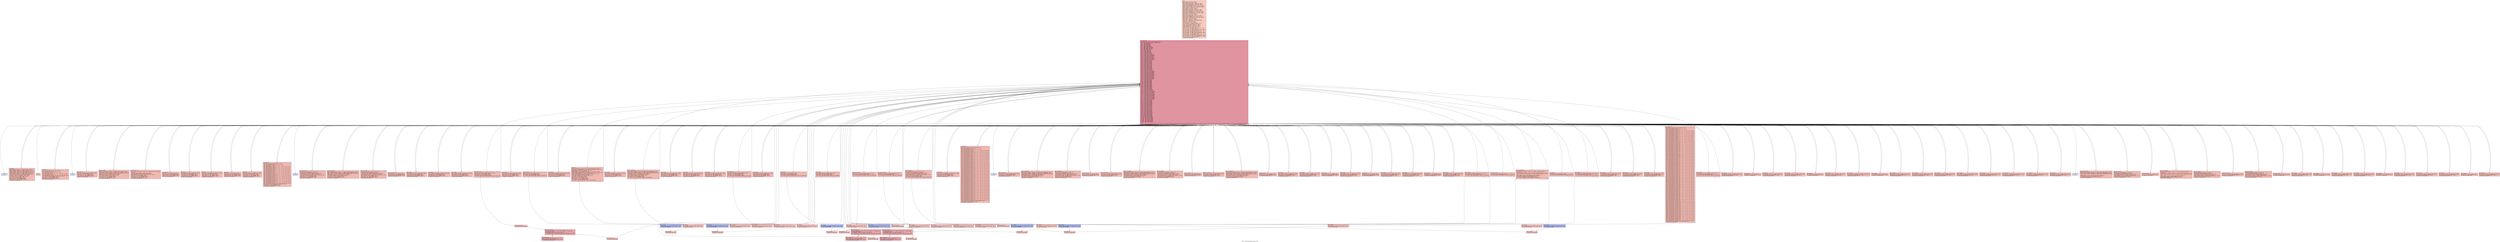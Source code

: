 digraph "CFG for 'chakravyuha_decrypt_string' function" {
	label="CFG for 'chakravyuha_decrypt_string' function";

	Node0x5e3caefc65b0 [shape=record,color="#3d50c3ff", style=filled, fillcolor="#f08b6e70" fontname="Courier",label="{entry:\l|  %dummy.var267 = alloca i32, align 4\l  %cff.state198 = alloca i32, align 4\l  %fake.counter.phialloca193 = alloca i32, align 4\l  %fake.counter153.phialloca = alloca i32, align 4\l  %fake.counter160.phialloca = alloca i32, align 4\l  %fake.counter.reload194.alloca = alloca i32, align 4\l  %fake.counter153.reload.alloca = alloca i32, align 4\l  %fake.counter160.reload.alloca = alloca i32, align 4\l  %dummy.var142 = alloca i32, align 4\l  %cff.state100 = alloca i32, align 4\l  %fake.counter.phialloca95 = alloca i32, align 4\l  %fake.counter72.phialloca = alloca i32, align 4\l  %fake.counter79.phialloca = alloca i32, align 4\l  %fake.counter.reload96.alloca = alloca i32, align 4\l  %fake.counter72.reload.alloca = alloca i32, align 4\l  %fake.counter79.reload.alloca = alloca i32, align 4\l  %dummy.var61 = alloca i32, align 4\l  %cff.state42 = alloca i32, align 4\l  %fake.counter.phialloca38 = alloca i32, align 4\l  %fake.counter23.phialloca = alloca i32, align 4\l  %fake.counter.reload39.alloca = alloca i32, align 4\l  %fake.counter23.reload.alloca = alloca i32, align 4\l  %dummy.var12 = alloca i32, align 4\l  %cff.state5 = alloca i32, align 4\l  %fake.counter.phialloca = alloca i32, align 4\l  %fake.counter.reload.alloca = alloca i32, align 4\l  %dummy.var = alloca i32, align 4\l  %cff.state = alloca i32, align 4\l  %index.phialloca = alloca i32, align 4\l  store i32 undef, ptr %index.phialloca, align 4\l  store i32 0, ptr %index.phialloca, align 4\l  %index.reload2.alloca = alloca i32, align 4\l  %index.reload1.alloca = alloca i32, align 4\l  %index.reload.alloca = alloca i32, align 4\l  store i32 1, ptr %cff.state, align 4\l  store i32 undef, ptr %fake.counter.phialloca, align 4\l  store i32 4, ptr %cff.state5, align 4\l  store i32 undef, ptr %fake.counter.phialloca38, align 4\l  store i32 undef, ptr %fake.counter23.phialloca, align 4\l  store i32 14, ptr %cff.state42, align 4\l  store i32 undef, ptr %fake.counter.phialloca95, align 4\l  store i32 undef, ptr %fake.counter72.phialloca, align 4\l  store i32 undef, ptr %fake.counter79.phialloca, align 4\l  store i32 36, ptr %cff.state100, align 4\l  store i32 undef, ptr %fake.counter.phialloca193, align 4\l  store i32 undef, ptr %fake.counter153.phialloca, align 4\l  store i32 undef, ptr %fake.counter160.phialloca, align 4\l  store i32 63, ptr %cff.state198, align 4\l  br label %cff.dispatch199\l}"];
	Node0x5e3caefc65b0 -> Node0x5e3caf01fe00;
	Node0x5e3caefc6610 [shape=record,color="#3d50c3ff", style=filled, fillcolor="#de614d70" fontname="Courier",label="{loop_header:\l|  %index.reload3 = load i32, ptr %index.phialloca, align 4\l  %index.reload2 = load i32, ptr %index.phialloca, align 4\l  store i32 %index.reload2, ptr %index.reload2.alloca, align 4\l  %index.reload1 = load i32, ptr %index.phialloca, align 4\l  store i32 %index.reload1, ptr %index.reload1.alloca, align 4\l  %index.reload = load i32, ptr %index.phialloca, align 4\l  store i32 %index.reload, ptr %index.reload.alloca, align 4\l  %loop_cond = icmp slt i32 %index.reload3, %length\l  %cff.next = select i1 %loop_cond, i32 2, i32 3\l  store i32 %cff.next, ptr %cff.state, align 4\l  store i32 4, ptr %cff.state5, align 4\l  store i32 14, ptr %cff.state42, align 4\l  store i32 36, ptr %cff.state100, align 4\l  store i32 63, ptr %cff.state198, align 4\l  br label %cff.dispatch199\l}"];
	Node0x5e3caefc6610 -> Node0x5e3caf01fe00;
	Node0x5e3caefc66d0 [shape=record,color="#3d50c3ff", style=filled, fillcolor="#de614d70" fontname="Courier",label="{loop_body:\l|  %index.reload2.reload = load i32, ptr %index.reload2.alloca, align 4\l  %src_char_ptr = getelementptr i8, ptr %src_ptr, i32 %index.reload2.reload\l  %loaded_byte = load i8, ptr %src_char_ptr, align 1\l  %decrypted_byte = xor i8 %loaded_byte, 19\l  %index.reload1.reload = load i32, ptr %index.reload1.alloca, align 4\l  %dest_char_ptr = getelementptr i8, ptr %dest_ptr, i32 %index.reload1.reload\l  store i8 %decrypted_byte, ptr %dest_char_ptr, align 1\l  %index.reload.reload = load i32, ptr %index.reload.alloca, align 4\l  %next_index = add i32 %index.reload.reload, 1\l  store i32 %next_index, ptr %index.phialloca, align 4\l  store i32 1, ptr %cff.state, align 4\l  store i32 4, ptr %cff.state5, align 4\l  store i32 14, ptr %cff.state42, align 4\l  store i32 36, ptr %cff.state100, align 4\l  store i32 63, ptr %cff.state198, align 4\l  br i1 false, label %fake.block314, label %cff.dispatch199\l|{<s0>T|<s1>F}}"];
	Node0x5e3caefc66d0:s0 -> Node0x5e3caf051b30;
	Node0x5e3caefc66d0:s1 -> Node0x5e3caf01fe00;
	Node0x5e3caefc6670 [shape=record,color="#3d50c3ff", style=filled, fillcolor="#f08b6e70" fontname="Courier",label="{loop_exit:\l|  ret void\l}"];
	Node0x5e3caefc6730 [shape=record,color="#3d50c3ff", style=filled, fillcolor="#de614d70" fontname="Courier",label="{cff.dispatch:\l|  %cff.cur = load i32, ptr %cff.state, align 4\l  %0 = icmp eq i32 %cff.cur, 1\l  %cff.case.select = select i1 %0, i32 1, i32 5\l  %1 = icmp eq i32 %cff.cur, 2\l  %cff.case.select9 = select i1 %1, i32 2, i32 %cff.case.select\l  %2 = icmp eq i32 %cff.cur, 3\l  %cff.case.select10 = select i1 %2, i32 3, i32 %cff.case.select9\l  store i32 %cff.case.select10, ptr %cff.state5, align 4\l  store i32 14, ptr %cff.state42, align 4\l  store i32 36, ptr %cff.state100, align 4\l  store i32 63, ptr %cff.state198, align 4\l  br label %cff.dispatch199\l}"];
	Node0x5e3caefc6730 -> Node0x5e3caf01fe00;
	Node0x5e3caefd9440 [shape=record,color="#3d50c3ff", style=filled, fillcolor="#c7d7f070" fontname="Courier",label="{cff.default:\l|  unreachable\l}"];
	Node0x5e3caefca940 [shape=record,color="#3d50c3ff", style=filled, fillcolor="#de614d70" fontname="Courier",label="{fake.loop.entry:\l|  store i32 0, ptr %fake.counter.phialloca, align 4\l  store i32 7, ptr %cff.state5, align 4\l  store i32 14, ptr %cff.state42, align 4\l  store i32 36, ptr %cff.state100, align 4\l  store i32 63, ptr %cff.state198, align 4\l  br label %cff.dispatch199\l}"];
	Node0x5e3caefca940 -> Node0x5e3caf01fe00;
	Node0x5e3caefca9d0 [shape=record,color="#3d50c3ff", style=filled, fillcolor="#de614d70" fontname="Courier",label="{fake.loop.header:\l|  %fake.counter.reload4 = load i32, ptr %fake.counter.phialloca, align 4\l  %fake.counter.reload = load i32, ptr %fake.counter.phialloca, align 4\l  store i32 %fake.counter.reload, ptr %fake.counter.reload.alloca, align 4\l  %fake.cond = icmp slt i32 %fake.counter.reload4, 10\l  %cff.next11 = select i1 %fake.cond, i32 8, i32 9\l  store i32 %cff.next11, ptr %cff.state5, align 4\l  store i32 14, ptr %cff.state42, align 4\l  store i32 36, ptr %cff.state100, align 4\l  store i32 63, ptr %cff.state198, align 4\l  br label %cff.dispatch199\l}"];
	Node0x5e3caefca9d0 -> Node0x5e3caf01fe00;
	Node0x5e3caefcaa60 [shape=record,color="#3d50c3ff", style=filled, fillcolor="#de614d70" fontname="Courier",label="{fake.loop.body:\l|  %fake.counter.reload.reload = load i32, ptr %fake.counter.reload.alloca,\l... align 4\l  %fake.inc = add i32 %fake.counter.reload.reload, 1\l  store volatile i32 12570, ptr %dummy.var, align 4\l  store i32 %fake.inc, ptr %fake.counter.phialloca, align 4\l  store i32 7, ptr %cff.state5, align 4\l  store i32 14, ptr %cff.state42, align 4\l  store i32 36, ptr %cff.state100, align 4\l  store i32 63, ptr %cff.state198, align 4\l  br label %cff.dispatch199\l}"];
	Node0x5e3caefcaa60 -> Node0x5e3caf01fe00;
	Node0x5e3caefe07b0 [shape=record,color="#3d50c3ff", style=filled, fillcolor="#de614d70" fontname="Courier",label="{fake.loop.exit:\l|  store i32 4, ptr %cff.state5, align 4\l  store i32 14, ptr %cff.state42, align 4\l  store i32 36, ptr %cff.state100, align 4\l  store i32 63, ptr %cff.state198, align 4\l  br label %cff.dispatch199\l}"];
	Node0x5e3caefe07b0 -> Node0x5e3caf01fe00;
	Node0x5e3caefe0f70 [shape=record,color="#3d50c3ff", style=filled, fillcolor="#de614d70" fontname="Courier",label="{fake.then:\l|  store volatile i32 70, ptr %dummy.var, align 4\l  store i32 12, ptr %cff.state5, align 4\l  store i32 14, ptr %cff.state42, align 4\l  store i32 36, ptr %cff.state100, align 4\l  store i32 63, ptr %cff.state198, align 4\l  br label %cff.dispatch199\l}"];
	Node0x5e3caefe0f70 -> Node0x5e3caf01fe00;
	Node0x5e3caefe1000 [shape=record,color="#3d50c3ff", style=filled, fillcolor="#de614d70" fontname="Courier",label="{fake.else:\l|  store volatile i32 967680, ptr %dummy.var, align 4\l  store i32 12, ptr %cff.state5, align 4\l  store i32 14, ptr %cff.state42, align 4\l  store i32 36, ptr %cff.state100, align 4\l  store i32 63, ptr %cff.state198, align 4\l  br label %cff.dispatch199\l}"];
	Node0x5e3caefe1000 -> Node0x5e3caf01fe00;
	Node0x5e3caefe1090 [shape=record,color="#3d50c3ff", style=filled, fillcolor="#de614d70" fontname="Courier",label="{fake.merge:\l|  store i32 4, ptr %cff.state5, align 4\l  store i32 14, ptr %cff.state42, align 4\l  store i32 36, ptr %cff.state100, align 4\l  store i32 63, ptr %cff.state198, align 4\l  br label %cff.dispatch199\l}"];
	Node0x5e3caefe1090 -> Node0x5e3caf01fe00;
	Node0x5e3caefe1450 [shape=record,color="#3d50c3ff", style=filled, fillcolor="#de614d70" fontname="Courier",label="{fake.block:\l|  store volatile i32 11, ptr %dummy.var, align 4\l  store i32 4, ptr %cff.state5, align 4\l  store i32 14, ptr %cff.state42, align 4\l  store i32 36, ptr %cff.state100, align 4\l  store i32 63, ptr %cff.state198, align 4\l  br label %cff.dispatch199\l}"];
	Node0x5e3caefe1450 -> Node0x5e3caf01fe00;
	Node0x5e3caefe08f0 [shape=record,color="#3d50c3ff", style=filled, fillcolor="#de614d70" fontname="Courier",label="{cff.dispatch6:\l|  %cff.cur8 = load i32, ptr %cff.state5, align 4\l  %3 = icmp eq i32 %cff.cur8, 1\l  %cff.case.select46 = select i1 %3, i32 1, i32 15\l  %4 = icmp eq i32 %cff.cur8, 2\l  %cff.case.select47 = select i1 %4, i32 2, i32 %cff.case.select46\l  %5 = icmp eq i32 %cff.cur8, 3\l  %cff.case.select48 = select i1 %5, i32 3, i32 %cff.case.select47\l  %6 = icmp eq i32 %cff.cur8, 4\l  %cff.case.select49 = select i1 %6, i32 4, i32 %cff.case.select48\l  %7 = icmp eq i32 %cff.cur8, 5\l  %cff.case.select50 = select i1 %7, i32 5, i32 %cff.case.select49\l  %8 = icmp eq i32 %cff.cur8, 6\l  %cff.case.select51 = select i1 %8, i32 6, i32 %cff.case.select50\l  %9 = icmp eq i32 %cff.cur8, 7\l  %cff.case.select52 = select i1 %9, i32 7, i32 %cff.case.select51\l  %10 = icmp eq i32 %cff.cur8, 8\l  %cff.case.select53 = select i1 %10, i32 8, i32 %cff.case.select52\l  %11 = icmp eq i32 %cff.cur8, 9\l  %cff.case.select54 = select i1 %11, i32 9, i32 %cff.case.select53\l  %12 = icmp eq i32 %cff.cur8, 10\l  %cff.case.select55 = select i1 %12, i32 10, i32 %cff.case.select54\l  %13 = icmp eq i32 %cff.cur8, 11\l  %cff.case.select56 = select i1 %13, i32 11, i32 %cff.case.select55\l  %14 = icmp eq i32 %cff.cur8, 12\l  %cff.case.select57 = select i1 %14, i32 12, i32 %cff.case.select56\l  %15 = icmp eq i32 %cff.cur8, 13\l  %cff.case.select58 = select i1 %15, i32 13, i32 %cff.case.select57\l  store i32 %cff.case.select58, ptr %cff.state42, align 4\l  store i32 36, ptr %cff.state100, align 4\l  store i32 63, ptr %cff.state198, align 4\l  br label %cff.dispatch199\l}"];
	Node0x5e3caefe08f0 -> Node0x5e3caf01fe00;
	Node0x5e3caefe0950 [shape=record,color="#3d50c3ff", style=filled, fillcolor="#c7d7f070" fontname="Courier",label="{cff.default7:\l|  unreachable\l}"];
	Node0x5e3caefec090 [shape=record,color="#3d50c3ff", style=filled, fillcolor="#de614d70" fontname="Courier",label="{fake.loop.entry13:\l|  store i32 0, ptr %fake.counter.phialloca38, align 4\l  store i32 17, ptr %cff.state42, align 4\l  store i32 36, ptr %cff.state100, align 4\l  store i32 63, ptr %cff.state198, align 4\l  br i1 false, label %fake.block312, label %cff.dispatch199\l|{<s0>T|<s1>F}}"];
	Node0x5e3caefec090:s0 -> Node0x5e3caf0516b0;
	Node0x5e3caefec090:s1 -> Node0x5e3caf01fe00;
	Node0x5e3caefec0f0 [shape=record,color="#3d50c3ff", style=filled, fillcolor="#de614d70" fontname="Courier",label="{fake.loop.header14:\l|  %fake.counter.reload40 = load i32, ptr %fake.counter.phialloca38, align 4\l  %fake.counter.reload39 = load i32, ptr %fake.counter.phialloca38, align 4\l  store i32 %fake.counter.reload39, ptr %fake.counter.reload39.alloca, align 4\l  %fake.cond17 = icmp slt i32 %fake.counter.reload40, 10\l  %cff.next59 = select i1 %fake.cond17, i32 18, i32 19\l  store i32 %cff.next59, ptr %cff.state42, align 4\l  store i32 36, ptr %cff.state100, align 4\l  store i32 63, ptr %cff.state198, align 4\l  br i1 false, label %fake.block311, label %cff.dispatch199\l|{<s0>T|<s1>F}}"];
	Node0x5e3caefec0f0:s0 -> Node0x5e3caf0514d0;
	Node0x5e3caefec0f0:s1 -> Node0x5e3caf01fe00;
	Node0x5e3caefec180 [shape=record,color="#3d50c3ff", style=filled, fillcolor="#de614d70" fontname="Courier",label="{fake.loop.body15:\l|  %fake.counter.reload39.reload = load i32, ptr\l... %fake.counter.reload39.alloca, align 4\l  %fake.inc18 = add i32 %fake.counter.reload39.reload, 1\l  store volatile i32 47, ptr %dummy.var12, align 4\l  store i32 %fake.inc18, ptr %fake.counter.phialloca38, align 4\l  store i32 17, ptr %cff.state42, align 4\l  store i32 36, ptr %cff.state100, align 4\l  store i32 63, ptr %cff.state198, align 4\l  br label %cff.dispatch199\l}"];
	Node0x5e3caefec180 -> Node0x5e3caf01fe00;
	Node0x5e3caefec210 [shape=record,color="#3d50c3ff", style=filled, fillcolor="#de614d70" fontname="Courier",label="{fake.loop.exit16:\l|  store i32 14, ptr %cff.state42, align 4\l  store i32 36, ptr %cff.state100, align 4\l  store i32 63, ptr %cff.state198, align 4\l  br i1 false, label %fake.then306, label %cff.dispatch199\l|{<s0>T|<s1>F}}"];
	Node0x5e3caefec210:s0 -> Node0x5e3caf050c60;
	Node0x5e3caefec210:s1 -> Node0x5e3caf01fe00;
	Node0x5e3caefec850 [shape=record,color="#3d50c3ff", style=filled, fillcolor="#de614d70" fontname="Courier",label="{fake.loop.entry19:\l|  store i32 0, ptr %fake.counter23.phialloca, align 4\l  store i32 21, ptr %cff.state42, align 4\l  store i32 36, ptr %cff.state100, align 4\l  store i32 63, ptr %cff.state198, align 4\l  br i1 false, label %fake.loop.entry268, label %cff.dispatch199\l|{<s0>T|<s1>F}}"];
	Node0x5e3caefec850:s0 -> Node0x5e3caf03d340;
	Node0x5e3caefec850:s1 -> Node0x5e3caf01fe00;
	Node0x5e3caefec8e0 [shape=record,color="#3d50c3ff", style=filled, fillcolor="#de614d70" fontname="Courier",label="{fake.loop.header20:\l|  %fake.counter23.reload41 = load i32, ptr %fake.counter23.phialloca, align 4\l  %fake.counter23.reload = load i32, ptr %fake.counter23.phialloca, align 4\l  store i32 %fake.counter23.reload, ptr %fake.counter23.reload.alloca, align 4\l  %fake.cond24 = icmp slt i32 %fake.counter23.reload41, 10\l  %cff.next60 = select i1 %fake.cond24, i32 22, i32 23\l  store i32 %cff.next60, ptr %cff.state42, align 4\l  store i32 36, ptr %cff.state100, align 4\l  store i32 63, ptr %cff.state198, align 4\l  br label %cff.dispatch199\l}"];
	Node0x5e3caefec8e0 -> Node0x5e3caf01fe00;
	Node0x5e3caefec970 [shape=record,color="#3d50c3ff", style=filled, fillcolor="#de614d70" fontname="Courier",label="{fake.loop.body21:\l|  %fake.counter23.reload.reload = load i32, ptr\l... %fake.counter23.reload.alloca, align 4\l  %fake.inc25 = add i32 %fake.counter23.reload.reload, 1\l  store volatile i32 17292, ptr %dummy.var12, align 4\l  store i32 %fake.inc25, ptr %fake.counter23.phialloca, align 4\l  store i32 21, ptr %cff.state42, align 4\l  store i32 36, ptr %cff.state100, align 4\l  store i32 63, ptr %cff.state198, align 4\l  br label %cff.dispatch199\l}"];
	Node0x5e3caefec970 -> Node0x5e3caf01fe00;
	Node0x5e3caefeca00 [shape=record,color="#3d50c3ff", style=filled, fillcolor="#de614d70" fontname="Courier",label="{fake.loop.exit22:\l|  store i32 14, ptr %cff.state42, align 4\l  store i32 36, ptr %cff.state100, align 4\l  store i32 63, ptr %cff.state198, align 4\l  br label %cff.dispatch199\l}"];
	Node0x5e3caefeca00 -> Node0x5e3caf01fe00;
	Node0x5e3caefed100 [shape=record,color="#3d50c3ff", style=filled, fillcolor="#de614d70" fontname="Courier",label="{fake.then26:\l|  store volatile i32 70, ptr %dummy.var12, align 4\l  store i32 26, ptr %cff.state42, align 4\l  store i32 36, ptr %cff.state100, align 4\l  store i32 63, ptr %cff.state198, align 4\l  br label %cff.dispatch199\l}"];
	Node0x5e3caefed100 -> Node0x5e3caf01fe00;
	Node0x5e3caefed190 [shape=record,color="#3d50c3ff", style=filled, fillcolor="#de614d70" fontname="Courier",label="{fake.else27:\l|  store volatile i32 967680, ptr %dummy.var12, align 4\l  store i32 26, ptr %cff.state42, align 4\l  store i32 36, ptr %cff.state100, align 4\l  store i32 63, ptr %cff.state198, align 4\l  br label %cff.dispatch199\l}"];
	Node0x5e3caefed190 -> Node0x5e3caf01fe00;
	Node0x5e3caefed220 [shape=record,color="#3d50c3ff", style=filled, fillcolor="#de614d70" fontname="Courier",label="{fake.merge28:\l|  store i32 14, ptr %cff.state42, align 4\l  store i32 36, ptr %cff.state100, align 4\l  store i32 63, ptr %cff.state198, align 4\l  br i1 false, label %fake.loop.entry281, label %cff.dispatch199\l|{<s0>T|<s1>F}}"];
	Node0x5e3caefed220:s0 -> Node0x5e3caf04e9d0;
	Node0x5e3caefed220:s1 -> Node0x5e3caf01fe00;
	Node0x5e3caefed580 [shape=record,color="#3d50c3ff", style=filled, fillcolor="#de614d70" fontname="Courier",label="{fake.block29:\l|  store volatile i32 14181, ptr %dummy.var12, align 4\l  store i32 14, ptr %cff.state42, align 4\l  store i32 36, ptr %cff.state100, align 4\l  store i32 63, ptr %cff.state198, align 4\l  br label %cff.dispatch199\l}"];
	Node0x5e3caefed580 -> Node0x5e3caf01fe00;
	Node0x5e3caefed8b0 [shape=record,color="#3d50c3ff", style=filled, fillcolor="#de614d70" fontname="Courier",label="{fake.block30:\l|  store volatile i32 8, ptr %dummy.var12, align 4\l  store i32 14, ptr %cff.state42, align 4\l  store i32 36, ptr %cff.state100, align 4\l  store i32 63, ptr %cff.state198, align 4\l  br label %cff.dispatch199\l}"];
	Node0x5e3caefed8b0 -> Node0x5e3caf01fe00;
	Node0x5e3caefeda90 [shape=record,color="#3d50c3ff", style=filled, fillcolor="#de614d70" fontname="Courier",label="{fake.block31:\l|  store volatile i32 706872, ptr %dummy.var12, align 4\l  store i32 14, ptr %cff.state42, align 4\l  store i32 36, ptr %cff.state100, align 4\l  store i32 63, ptr %cff.state198, align 4\l  br label %cff.dispatch199\l}"];
	Node0x5e3caefeda90 -> Node0x5e3caf01fe00;
	Node0x5e3caefedd90 [shape=record,color="#3d50c3ff", style=filled, fillcolor="#de614d70" fontname="Courier",label="{fake.block32:\l|  store volatile i32 58476, ptr %dummy.var12, align 4\l  store i32 14, ptr %cff.state42, align 4\l  store i32 36, ptr %cff.state100, align 4\l  store i32 63, ptr %cff.state198, align 4\l  br label %cff.dispatch199\l}"];
	Node0x5e3caefedd90 -> Node0x5e3caf01fe00;
	Node0x5e3caefee090 [shape=record,color="#3d50c3ff", style=filled, fillcolor="#de614d70" fontname="Courier",label="{fake.block33:\l|  store volatile i32 -11, ptr %dummy.var12, align 4\l  store i32 14, ptr %cff.state42, align 4\l  store i32 36, ptr %cff.state100, align 4\l  store i32 63, ptr %cff.state198, align 4\l  br label %cff.dispatch199\l}"];
	Node0x5e3caefee090 -> Node0x5e3caf01fe00;
	Node0x5e3caefee2a0 [shape=record,color="#3d50c3ff", style=filled, fillcolor="#de614d70" fontname="Courier",label="{fake.block34:\l|  store volatile i32 -99, ptr %dummy.var12, align 4\l  store i32 14, ptr %cff.state42, align 4\l  store i32 36, ptr %cff.state100, align 4\l  store i32 63, ptr %cff.state198, align 4\l  br label %cff.dispatch199\l}"];
	Node0x5e3caefee2a0 -> Node0x5e3caf01fe00;
	Node0x5e3caefee540 [shape=record,color="#3d50c3ff", style=filled, fillcolor="#de614d70" fontname="Courier",label="{fake.block35:\l|  store volatile i32 1206, ptr %dummy.var12, align 4\l  store i32 14, ptr %cff.state42, align 4\l  store i32 36, ptr %cff.state100, align 4\l  store i32 63, ptr %cff.state198, align 4\l  br label %cff.dispatch199\l}"];
	Node0x5e3caefee540 -> Node0x5e3caf01fe00;
	Node0x5e3caefee840 [shape=record,color="#3d50c3ff", style=filled, fillcolor="#de614d70" fontname="Courier",label="{fake.block36:\l|  store volatile i32 515, ptr %dummy.var12, align 4\l  store i32 14, ptr %cff.state42, align 4\l  store i32 36, ptr %cff.state100, align 4\l  store i32 63, ptr %cff.state198, align 4\l  br label %cff.dispatch199\l}"];
	Node0x5e3caefee840 -> Node0x5e3caf01fe00;
	Node0x5e3caefeeae0 [shape=record,color="#3d50c3ff", style=filled, fillcolor="#de614d70" fontname="Courier",label="{fake.block37:\l|  store volatile i32 29081815, ptr %dummy.var12, align 4\l  store i32 14, ptr %cff.state42, align 4\l  store i32 36, ptr %cff.state100, align 4\l  store i32 63, ptr %cff.state198, align 4\l  br label %cff.dispatch199\l}"];
	Node0x5e3caefeeae0 -> Node0x5e3caf01fe00;
	Node0x5e3caefecb40 [shape=record,color="#3d50c3ff", style=filled, fillcolor="#de614d70" fontname="Courier",label="{cff.dispatch43:\l|  %cff.cur45 = load i32, ptr %cff.state42, align 4\l  %16 = icmp eq i32 %cff.cur45, 1\l  %cff.case.select104 = select i1 %16, i32 1, i32 37\l  %17 = icmp eq i32 %cff.cur45, 2\l  %cff.case.select105 = select i1 %17, i32 2, i32 %cff.case.select104\l  %18 = icmp eq i32 %cff.cur45, 3\l  %cff.case.select106 = select i1 %18, i32 3, i32 %cff.case.select105\l  %19 = icmp eq i32 %cff.cur45, 4\l  %cff.case.select107 = select i1 %19, i32 4, i32 %cff.case.select106\l  %20 = icmp eq i32 %cff.cur45, 5\l  %cff.case.select108 = select i1 %20, i32 5, i32 %cff.case.select107\l  %21 = icmp eq i32 %cff.cur45, 6\l  %cff.case.select109 = select i1 %21, i32 6, i32 %cff.case.select108\l  %22 = icmp eq i32 %cff.cur45, 7\l  %cff.case.select110 = select i1 %22, i32 7, i32 %cff.case.select109\l  %23 = icmp eq i32 %cff.cur45, 8\l  %cff.case.select111 = select i1 %23, i32 8, i32 %cff.case.select110\l  %24 = icmp eq i32 %cff.cur45, 9\l  %cff.case.select112 = select i1 %24, i32 9, i32 %cff.case.select111\l  %25 = icmp eq i32 %cff.cur45, 10\l  %cff.case.select113 = select i1 %25, i32 10, i32 %cff.case.select112\l  %26 = icmp eq i32 %cff.cur45, 11\l  %cff.case.select114 = select i1 %26, i32 11, i32 %cff.case.select113\l  %27 = icmp eq i32 %cff.cur45, 12\l  %cff.case.select115 = select i1 %27, i32 12, i32 %cff.case.select114\l  %28 = icmp eq i32 %cff.cur45, 13\l  %cff.case.select116 = select i1 %28, i32 13, i32 %cff.case.select115\l  %29 = icmp eq i32 %cff.cur45, 14\l  %cff.case.select117 = select i1 %29, i32 14, i32 %cff.case.select116\l  %30 = icmp eq i32 %cff.cur45, 15\l  %cff.case.select118 = select i1 %30, i32 15, i32 %cff.case.select117\l  %31 = icmp eq i32 %cff.cur45, 16\l  %cff.case.select119 = select i1 %31, i32 16, i32 %cff.case.select118\l  %32 = icmp eq i32 %cff.cur45, 17\l  %cff.case.select120 = select i1 %32, i32 17, i32 %cff.case.select119\l  %33 = icmp eq i32 %cff.cur45, 18\l  %cff.case.select121 = select i1 %33, i32 18, i32 %cff.case.select120\l  %34 = icmp eq i32 %cff.cur45, 19\l  %cff.case.select122 = select i1 %34, i32 19, i32 %cff.case.select121\l  %35 = icmp eq i32 %cff.cur45, 20\l  %cff.case.select123 = select i1 %35, i32 20, i32 %cff.case.select122\l  %36 = icmp eq i32 %cff.cur45, 21\l  %cff.case.select124 = select i1 %36, i32 21, i32 %cff.case.select123\l  %37 = icmp eq i32 %cff.cur45, 22\l  %cff.case.select125 = select i1 %37, i32 22, i32 %cff.case.select124\l  %38 = icmp eq i32 %cff.cur45, 23\l  %cff.case.select126 = select i1 %38, i32 23, i32 %cff.case.select125\l  %39 = icmp eq i32 %cff.cur45, 24\l  %cff.case.select127 = select i1 %39, i32 24, i32 %cff.case.select126\l  %40 = icmp eq i32 %cff.cur45, 25\l  %cff.case.select128 = select i1 %40, i32 25, i32 %cff.case.select127\l  %41 = icmp eq i32 %cff.cur45, 26\l  %cff.case.select129 = select i1 %41, i32 26, i32 %cff.case.select128\l  %42 = icmp eq i32 %cff.cur45, 27\l  %cff.case.select130 = select i1 %42, i32 27, i32 %cff.case.select129\l  %43 = icmp eq i32 %cff.cur45, 28\l  %cff.case.select131 = select i1 %43, i32 28, i32 %cff.case.select130\l  %44 = icmp eq i32 %cff.cur45, 29\l  %cff.case.select132 = select i1 %44, i32 29, i32 %cff.case.select131\l  %45 = icmp eq i32 %cff.cur45, 30\l  %cff.case.select133 = select i1 %45, i32 30, i32 %cff.case.select132\l  %46 = icmp eq i32 %cff.cur45, 31\l  %cff.case.select134 = select i1 %46, i32 31, i32 %cff.case.select133\l  %47 = icmp eq i32 %cff.cur45, 32\l  %cff.case.select135 = select i1 %47, i32 32, i32 %cff.case.select134\l  %48 = icmp eq i32 %cff.cur45, 33\l  %cff.case.select136 = select i1 %48, i32 33, i32 %cff.case.select135\l  %49 = icmp eq i32 %cff.cur45, 34\l  %cff.case.select137 = select i1 %49, i32 34, i32 %cff.case.select136\l  %50 = icmp eq i32 %cff.cur45, 35\l  %cff.case.select138 = select i1 %50, i32 35, i32 %cff.case.select137\l  store i32 %cff.case.select138, ptr %cff.state100, align 4\l  store i32 63, ptr %cff.state198, align 4\l  br label %cff.dispatch199\l}"];
	Node0x5e3caefecb40 -> Node0x5e3caf01fe00;
	Node0x5e3caefecba0 [shape=record,color="#3d50c3ff", style=filled, fillcolor="#c7d7f070" fontname="Courier",label="{cff.default44:\l|  unreachable\l}"];
	Node0x5e3caf000870 [shape=record,color="#3d50c3ff", style=filled, fillcolor="#de614d70" fontname="Courier",label="{fake.loop.entry62:\l|  store i32 0, ptr %fake.counter.phialloca95, align 4\l  store i32 39, ptr %cff.state100, align 4\l  store i32 63, ptr %cff.state198, align 4\l  br label %cff.dispatch199\l}"];
	Node0x5e3caf000870 -> Node0x5e3caf01fe00;
	Node0x5e3caf0008d0 [shape=record,color="#3d50c3ff", style=filled, fillcolor="#de614d70" fontname="Courier",label="{fake.loop.header63:\l|  %fake.counter.reload97 = load i32, ptr %fake.counter.phialloca95, align 4\l  %fake.counter.reload96 = load i32, ptr %fake.counter.phialloca95, align 4\l  store i32 %fake.counter.reload96, ptr %fake.counter.reload96.alloca, align 4\l  %fake.cond66 = icmp slt i32 %fake.counter.reload97, 10\l  %cff.next139 = select i1 %fake.cond66, i32 40, i32 41\l  store i32 %cff.next139, ptr %cff.state100, align 4\l  store i32 63, ptr %cff.state198, align 4\l  br label %cff.dispatch199\l}"];
	Node0x5e3caf0008d0 -> Node0x5e3caf01fe00;
	Node0x5e3caf000960 [shape=record,color="#3d50c3ff", style=filled, fillcolor="#de614d70" fontname="Courier",label="{fake.loop.body64:\l|  %fake.counter.reload96.reload = load i32, ptr\l... %fake.counter.reload96.alloca, align 4\l  %fake.inc67 = add i32 %fake.counter.reload96.reload, 1\l  store volatile i32 187, ptr %dummy.var61, align 4\l  store i32 %fake.inc67, ptr %fake.counter.phialloca95, align 4\l  store i32 39, ptr %cff.state100, align 4\l  store i32 63, ptr %cff.state198, align 4\l  br label %cff.dispatch199\l}"];
	Node0x5e3caf000960 -> Node0x5e3caf01fe00;
	Node0x5e3caf0009f0 [shape=record,color="#3d50c3ff", style=filled, fillcolor="#de614d70" fontname="Courier",label="{fake.loop.exit65:\l|  store i32 36, ptr %cff.state100, align 4\l  store i32 63, ptr %cff.state198, align 4\l  br label %cff.dispatch199\l}"];
	Node0x5e3caf0009f0 -> Node0x5e3caf01fe00;
	Node0x5e3caf000fd0 [shape=record,color="#3d50c3ff", style=filled, fillcolor="#de614d70" fontname="Courier",label="{fake.loop.entry68:\l|  store i32 0, ptr %fake.counter72.phialloca, align 4\l  store i32 43, ptr %cff.state100, align 4\l  store i32 63, ptr %cff.state198, align 4\l  br label %cff.dispatch199\l}"];
	Node0x5e3caf000fd0 -> Node0x5e3caf01fe00;
	Node0x5e3caf001060 [shape=record,color="#3d50c3ff", style=filled, fillcolor="#de614d70" fontname="Courier",label="{fake.loop.header69:\l|  %fake.counter72.reload98 = load i32, ptr %fake.counter72.phialloca, align 4\l  %fake.counter72.reload = load i32, ptr %fake.counter72.phialloca, align 4\l  store i32 %fake.counter72.reload, ptr %fake.counter72.reload.alloca, align 4\l  %fake.cond73 = icmp slt i32 %fake.counter72.reload98, 10\l  %cff.next140 = select i1 %fake.cond73, i32 44, i32 45\l  store i32 %cff.next140, ptr %cff.state100, align 4\l  store i32 63, ptr %cff.state198, align 4\l  br label %cff.dispatch199\l}"];
	Node0x5e3caf001060 -> Node0x5e3caf01fe00;
	Node0x5e3caf0010f0 [shape=record,color="#3d50c3ff", style=filled, fillcolor="#de614d70" fontname="Courier",label="{fake.loop.body70:\l|  %fake.counter72.reload.reload = load i32, ptr\l... %fake.counter72.reload.alloca, align 4\l  %fake.inc74 = add i32 %fake.counter72.reload.reload, 1\l  store volatile i32 3261, ptr %dummy.var61, align 4\l  store i32 %fake.inc74, ptr %fake.counter72.phialloca, align 4\l  store i32 43, ptr %cff.state100, align 4\l  store i32 63, ptr %cff.state198, align 4\l  br label %cff.dispatch199\l}"];
	Node0x5e3caf0010f0 -> Node0x5e3caf01fe00;
	Node0x5e3caf001180 [shape=record,color="#3d50c3ff", style=filled, fillcolor="#de614d70" fontname="Courier",label="{fake.loop.exit71:\l|  store i32 36, ptr %cff.state100, align 4\l  store i32 63, ptr %cff.state198, align 4\l  br label %cff.dispatch199\l}"];
	Node0x5e3caf001180 -> Node0x5e3caf01fe00;
	Node0x5e3caf001850 [shape=record,color="#3d50c3ff", style=filled, fillcolor="#de614d70" fontname="Courier",label="{fake.loop.entry75:\l|  store i32 0, ptr %fake.counter79.phialloca, align 4\l  store i32 47, ptr %cff.state100, align 4\l  store i32 63, ptr %cff.state198, align 4\l  br label %cff.dispatch199\l}"];
	Node0x5e3caf001850 -> Node0x5e3caf01fe00;
	Node0x5e3caf0018e0 [shape=record,color="#3d50c3ff", style=filled, fillcolor="#de614d70" fontname="Courier",label="{fake.loop.header76:\l|  %fake.counter79.reload99 = load i32, ptr %fake.counter79.phialloca, align 4\l  %fake.counter79.reload = load i32, ptr %fake.counter79.phialloca, align 4\l  store i32 %fake.counter79.reload, ptr %fake.counter79.reload.alloca, align 4\l  %fake.cond80 = icmp slt i32 %fake.counter79.reload99, 10\l  %cff.next141 = select i1 %fake.cond80, i32 48, i32 49\l  store i32 %cff.next141, ptr %cff.state100, align 4\l  store i32 63, ptr %cff.state198, align 4\l  br label %cff.dispatch199\l}"];
	Node0x5e3caf0018e0 -> Node0x5e3caf01fe00;
	Node0x5e3caf001970 [shape=record,color="#3d50c3ff", style=filled, fillcolor="#de614d70" fontname="Courier",label="{fake.loop.body77:\l|  %fake.counter79.reload.reload = load i32, ptr\l... %fake.counter79.reload.alloca, align 4\l  %fake.inc81 = add i32 %fake.counter79.reload.reload, 1\l  store volatile i32 2430, ptr %dummy.var61, align 4\l  store i32 %fake.inc81, ptr %fake.counter79.phialloca, align 4\l  store i32 47, ptr %cff.state100, align 4\l  store i32 63, ptr %cff.state198, align 4\l  br i1 false, label %fake.loop.entry274, label %cff.dispatch199\l|{<s0>T|<s1>F}}"];
	Node0x5e3caf001970:s0 -> Node0x5e3caf04e210;
	Node0x5e3caf001970:s1 -> Node0x5e3caf01fe00;
	Node0x5e3caf001a00 [shape=record,color="#3d50c3ff", style=filled, fillcolor="#de614d70" fontname="Courier",label="{fake.loop.exit78:\l|  store i32 36, ptr %cff.state100, align 4\l  store i32 63, ptr %cff.state198, align 4\l  br label %cff.dispatch199\l}"];
	Node0x5e3caf001a00 -> Node0x5e3caf01fe00;
	Node0x5e3caf002040 [shape=record,color="#3d50c3ff", style=filled, fillcolor="#de614d70" fontname="Courier",label="{fake.then82:\l|  store volatile i32 45, ptr %dummy.var61, align 4\l  store i32 52, ptr %cff.state100, align 4\l  store i32 63, ptr %cff.state198, align 4\l  br label %cff.dispatch199\l}"];
	Node0x5e3caf002040 -> Node0x5e3caf01fe00;
	Node0x5e3caf0020d0 [shape=record,color="#3d50c3ff", style=filled, fillcolor="#de614d70" fontname="Courier",label="{fake.else83:\l|  store volatile i32 144, ptr %dummy.var61, align 4\l  store i32 52, ptr %cff.state100, align 4\l  store i32 63, ptr %cff.state198, align 4\l  br label %cff.dispatch199\l}"];
	Node0x5e3caf0020d0 -> Node0x5e3caf01fe00;
	Node0x5e3caf002160 [shape=record,color="#3d50c3ff", style=filled, fillcolor="#de614d70" fontname="Courier",label="{fake.merge84:\l|  store i32 36, ptr %cff.state100, align 4\l  store i32 63, ptr %cff.state198, align 4\l  br label %cff.dispatch199\l}"];
	Node0x5e3caf002160 -> Node0x5e3caf01fe00;
	Node0x5e3caf0024c0 [shape=record,color="#3d50c3ff", style=filled, fillcolor="#de614d70" fontname="Courier",label="{fake.then85:\l|  store volatile i32 48, ptr %dummy.var61, align 4\l  store i32 55, ptr %cff.state100, align 4\l  store i32 63, ptr %cff.state198, align 4\l  br i1 false, label %fake.then291, label %cff.dispatch199\l|{<s0>T|<s1>F}}"];
	Node0x5e3caf0024c0:s0 -> Node0x5e3caf04f5e0;
	Node0x5e3caf0024c0:s1 -> Node0x5e3caf01fe00;
	Node0x5e3caf002550 [shape=record,color="#3d50c3ff", style=filled, fillcolor="#de614d70" fontname="Courier",label="{fake.else86:\l|  store volatile i32 576, ptr %dummy.var61, align 4\l  store i32 55, ptr %cff.state100, align 4\l  store i32 63, ptr %cff.state198, align 4\l  br label %cff.dispatch199\l}"];
	Node0x5e3caf002550 -> Node0x5e3caf01fe00;
	Node0x5e3caf0025e0 [shape=record,color="#3d50c3ff", style=filled, fillcolor="#de614d70" fontname="Courier",label="{fake.merge87:\l|  store i32 36, ptr %cff.state100, align 4\l  store i32 63, ptr %cff.state198, align 4\l  br label %cff.dispatch199\l}"];
	Node0x5e3caf0025e0 -> Node0x5e3caf01fe00;
	Node0x5e3caf002940 [shape=record,color="#3d50c3ff", style=filled, fillcolor="#de614d70" fontname="Courier",label="{fake.then88:\l|  store volatile i32 45, ptr %dummy.var61, align 4\l  store i32 58, ptr %cff.state100, align 4\l  store i32 63, ptr %cff.state198, align 4\l  br label %cff.dispatch199\l}"];
	Node0x5e3caf002940 -> Node0x5e3caf01fe00;
	Node0x5e3caf0029d0 [shape=record,color="#3d50c3ff", style=filled, fillcolor="#de614d70" fontname="Courier",label="{fake.else89:\l|  store volatile i32 144, ptr %dummy.var61, align 4\l  store i32 58, ptr %cff.state100, align 4\l  store i32 63, ptr %cff.state198, align 4\l  br label %cff.dispatch199\l}"];
	Node0x5e3caf0029d0 -> Node0x5e3caf01fe00;
	Node0x5e3caf002a60 [shape=record,color="#3d50c3ff", style=filled, fillcolor="#de614d70" fontname="Courier",label="{fake.merge90:\l|  store i32 36, ptr %cff.state100, align 4\l  store i32 63, ptr %cff.state198, align 4\l  br label %cff.dispatch199\l}"];
	Node0x5e3caf002a60 -> Node0x5e3caf01fe00;
	Node0x5e3caf002dc0 [shape=record,color="#3d50c3ff", style=filled, fillcolor="#de614d70" fontname="Courier",label="{fake.block91:\l|  store volatile i32 357, ptr %dummy.var61, align 4\l  store i32 36, ptr %cff.state100, align 4\l  store i32 63, ptr %cff.state198, align 4\l  br label %cff.dispatch199\l}"];
	Node0x5e3caf002dc0 -> Node0x5e3caf01fe00;
	Node0x5e3caf002fa0 [shape=record,color="#3d50c3ff", style=filled, fillcolor="#de614d70" fontname="Courier",label="{fake.block92:\l|  store volatile i32 7322, ptr %dummy.var61, align 4\l  store i32 36, ptr %cff.state100, align 4\l  store i32 63, ptr %cff.state198, align 4\l  br label %cff.dispatch199\l}"];
	Node0x5e3caf002fa0 -> Node0x5e3caf01fe00;
	Node0x5e3caf003300 [shape=record,color="#3d50c3ff", style=filled, fillcolor="#de614d70" fontname="Courier",label="{fake.block93:\l|  store volatile i32 15, ptr %dummy.var61, align 4\l  store i32 36, ptr %cff.state100, align 4\l  store i32 63, ptr %cff.state198, align 4\l  br label %cff.dispatch199\l}"];
	Node0x5e3caf003300 -> Node0x5e3caf01fe00;
	Node0x5e3caf0034e0 [shape=record,color="#3d50c3ff", style=filled, fillcolor="#de614d70" fontname="Courier",label="{fake.block94:\l|  store volatile i32 51, ptr %dummy.var61, align 4\l  store i32 36, ptr %cff.state100, align 4\l  store i32 63, ptr %cff.state198, align 4\l  br label %cff.dispatch199\l}"];
	Node0x5e3caf0034e0 -> Node0x5e3caf01fe00;
	Node0x5e3caf001320 [shape=record,color="#3d50c3ff", style=filled, fillcolor="#de614d70" fontname="Courier",label="{cff.dispatch101:\l|  %cff.cur103 = load i32, ptr %cff.state100, align 4\l  %51 = icmp eq i32 %cff.cur103, 1\l  %cff.case.select202 = select i1 %51, i32 1, i32 64\l  %52 = icmp eq i32 %cff.cur103, 2\l  %cff.case.select203 = select i1 %52, i32 2, i32 %cff.case.select202\l  %53 = icmp eq i32 %cff.cur103, 3\l  %cff.case.select204 = select i1 %53, i32 3, i32 %cff.case.select203\l  %54 = icmp eq i32 %cff.cur103, 4\l  %cff.case.select205 = select i1 %54, i32 4, i32 %cff.case.select204\l  %55 = icmp eq i32 %cff.cur103, 5\l  %cff.case.select206 = select i1 %55, i32 5, i32 %cff.case.select205\l  %56 = icmp eq i32 %cff.cur103, 6\l  %cff.case.select207 = select i1 %56, i32 6, i32 %cff.case.select206\l  %57 = icmp eq i32 %cff.cur103, 7\l  %cff.case.select208 = select i1 %57, i32 7, i32 %cff.case.select207\l  %58 = icmp eq i32 %cff.cur103, 8\l  %cff.case.select209 = select i1 %58, i32 8, i32 %cff.case.select208\l  %59 = icmp eq i32 %cff.cur103, 9\l  %cff.case.select210 = select i1 %59, i32 9, i32 %cff.case.select209\l  %60 = icmp eq i32 %cff.cur103, 10\l  %cff.case.select211 = select i1 %60, i32 10, i32 %cff.case.select210\l  %61 = icmp eq i32 %cff.cur103, 11\l  %cff.case.select212 = select i1 %61, i32 11, i32 %cff.case.select211\l  %62 = icmp eq i32 %cff.cur103, 12\l  %cff.case.select213 = select i1 %62, i32 12, i32 %cff.case.select212\l  %63 = icmp eq i32 %cff.cur103, 13\l  %cff.case.select214 = select i1 %63, i32 13, i32 %cff.case.select213\l  %64 = icmp eq i32 %cff.cur103, 14\l  %cff.case.select215 = select i1 %64, i32 14, i32 %cff.case.select214\l  %65 = icmp eq i32 %cff.cur103, 15\l  %cff.case.select216 = select i1 %65, i32 15, i32 %cff.case.select215\l  %66 = icmp eq i32 %cff.cur103, 16\l  %cff.case.select217 = select i1 %66, i32 16, i32 %cff.case.select216\l  %67 = icmp eq i32 %cff.cur103, 17\l  %cff.case.select218 = select i1 %67, i32 17, i32 %cff.case.select217\l  %68 = icmp eq i32 %cff.cur103, 18\l  %cff.case.select219 = select i1 %68, i32 18, i32 %cff.case.select218\l  %69 = icmp eq i32 %cff.cur103, 19\l  %cff.case.select220 = select i1 %69, i32 19, i32 %cff.case.select219\l  %70 = icmp eq i32 %cff.cur103, 20\l  %cff.case.select221 = select i1 %70, i32 20, i32 %cff.case.select220\l  %71 = icmp eq i32 %cff.cur103, 21\l  %cff.case.select222 = select i1 %71, i32 21, i32 %cff.case.select221\l  %72 = icmp eq i32 %cff.cur103, 22\l  %cff.case.select223 = select i1 %72, i32 22, i32 %cff.case.select222\l  %73 = icmp eq i32 %cff.cur103, 23\l  %cff.case.select224 = select i1 %73, i32 23, i32 %cff.case.select223\l  %74 = icmp eq i32 %cff.cur103, 24\l  %cff.case.select225 = select i1 %74, i32 24, i32 %cff.case.select224\l  %75 = icmp eq i32 %cff.cur103, 25\l  %cff.case.select226 = select i1 %75, i32 25, i32 %cff.case.select225\l  %76 = icmp eq i32 %cff.cur103, 26\l  %cff.case.select227 = select i1 %76, i32 26, i32 %cff.case.select226\l  %77 = icmp eq i32 %cff.cur103, 27\l  %cff.case.select228 = select i1 %77, i32 27, i32 %cff.case.select227\l  %78 = icmp eq i32 %cff.cur103, 28\l  %cff.case.select229 = select i1 %78, i32 28, i32 %cff.case.select228\l  %79 = icmp eq i32 %cff.cur103, 29\l  %cff.case.select230 = select i1 %79, i32 29, i32 %cff.case.select229\l  %80 = icmp eq i32 %cff.cur103, 30\l  %cff.case.select231 = select i1 %80, i32 30, i32 %cff.case.select230\l  %81 = icmp eq i32 %cff.cur103, 31\l  %cff.case.select232 = select i1 %81, i32 31, i32 %cff.case.select231\l  %82 = icmp eq i32 %cff.cur103, 32\l  %cff.case.select233 = select i1 %82, i32 32, i32 %cff.case.select232\l  %83 = icmp eq i32 %cff.cur103, 33\l  %cff.case.select234 = select i1 %83, i32 33, i32 %cff.case.select233\l  %84 = icmp eq i32 %cff.cur103, 34\l  %cff.case.select235 = select i1 %84, i32 34, i32 %cff.case.select234\l  %85 = icmp eq i32 %cff.cur103, 35\l  %cff.case.select236 = select i1 %85, i32 35, i32 %cff.case.select235\l  %86 = icmp eq i32 %cff.cur103, 36\l  %cff.case.select237 = select i1 %86, i32 36, i32 %cff.case.select236\l  %87 = icmp eq i32 %cff.cur103, 37\l  %cff.case.select238 = select i1 %87, i32 37, i32 %cff.case.select237\l  %88 = icmp eq i32 %cff.cur103, 38\l  %cff.case.select239 = select i1 %88, i32 38, i32 %cff.case.select238\l  %89 = icmp eq i32 %cff.cur103, 39\l  %cff.case.select240 = select i1 %89, i32 39, i32 %cff.case.select239\l  %90 = icmp eq i32 %cff.cur103, 40\l  %cff.case.select241 = select i1 %90, i32 40, i32 %cff.case.select240\l  %91 = icmp eq i32 %cff.cur103, 41\l  %cff.case.select242 = select i1 %91, i32 41, i32 %cff.case.select241\l  %92 = icmp eq i32 %cff.cur103, 42\l  %cff.case.select243 = select i1 %92, i32 42, i32 %cff.case.select242\l  %93 = icmp eq i32 %cff.cur103, 43\l  %cff.case.select244 = select i1 %93, i32 43, i32 %cff.case.select243\l  %94 = icmp eq i32 %cff.cur103, 44\l  %cff.case.select245 = select i1 %94, i32 44, i32 %cff.case.select244\l  %95 = icmp eq i32 %cff.cur103, 45\l  %cff.case.select246 = select i1 %95, i32 45, i32 %cff.case.select245\l  %96 = icmp eq i32 %cff.cur103, 46\l  %cff.case.select247 = select i1 %96, i32 46, i32 %cff.case.select246\l  %97 = icmp eq i32 %cff.cur103, 47\l  %cff.case.select248 = select i1 %97, i32 47, i32 %cff.case.select247\l  %98 = icmp eq i32 %cff.cur103, 48\l  %cff.case.select249 = select i1 %98, i32 48, i32 %cff.case.select248\l  %99 = icmp eq i32 %cff.cur103, 49\l  %cff.case.select250 = select i1 %99, i32 49, i32 %cff.case.select249\l  %100 = icmp eq i32 %cff.cur103, 50\l  %cff.case.select251 = select i1 %100, i32 50, i32 %cff.case.select250\l  %101 = icmp eq i32 %cff.cur103, 51\l  %cff.case.select252 = select i1 %101, i32 51, i32 %cff.case.select251\l  %102 = icmp eq i32 %cff.cur103, 52\l  %cff.case.select253 = select i1 %102, i32 52, i32 %cff.case.select252\l  %103 = icmp eq i32 %cff.cur103, 53\l  %cff.case.select254 = select i1 %103, i32 53, i32 %cff.case.select253\l  %104 = icmp eq i32 %cff.cur103, 54\l  %cff.case.select255 = select i1 %104, i32 54, i32 %cff.case.select254\l  %105 = icmp eq i32 %cff.cur103, 55\l  %cff.case.select256 = select i1 %105, i32 55, i32 %cff.case.select255\l  %106 = icmp eq i32 %cff.cur103, 56\l  %cff.case.select257 = select i1 %106, i32 56, i32 %cff.case.select256\l  %107 = icmp eq i32 %cff.cur103, 57\l  %cff.case.select258 = select i1 %107, i32 57, i32 %cff.case.select257\l  %108 = icmp eq i32 %cff.cur103, 58\l  %cff.case.select259 = select i1 %108, i32 58, i32 %cff.case.select258\l  %109 = icmp eq i32 %cff.cur103, 59\l  %cff.case.select260 = select i1 %109, i32 59, i32 %cff.case.select259\l  %110 = icmp eq i32 %cff.cur103, 60\l  %cff.case.select261 = select i1 %110, i32 60, i32 %cff.case.select260\l  %111 = icmp eq i32 %cff.cur103, 61\l  %cff.case.select262 = select i1 %111, i32 61, i32 %cff.case.select261\l  %112 = icmp eq i32 %cff.cur103, 62\l  %cff.case.select263 = select i1 %112, i32 62, i32 %cff.case.select262\l  store i32 %cff.case.select263, ptr %cff.state198, align 4\l  br label %cff.dispatch199\l}"];
	Node0x5e3caf001320 -> Node0x5e3caf01fe00;
	Node0x5e3caf000b30 [shape=record,color="#3d50c3ff", style=filled, fillcolor="#cbd8ee70" fontname="Courier",label="{cff.default102:\l|  unreachable\l}"];
	Node0x5e3caf01fb40 [shape=record,color="#3d50c3ff", style=filled, fillcolor="#de614d70" fontname="Courier",label="{fake.loop.entry143:\l|  store i32 0, ptr %fake.counter.phialloca193, align 4\l  store i32 66, ptr %cff.state198, align 4\l  br i1 false, label %fake.block309, label %cff.dispatch199\l|{<s0>T|<s1>F}}"];
	Node0x5e3caf01fb40:s0 -> Node0x5e3caf0510e0;
	Node0x5e3caf01fb40:s1 -> Node0x5e3caf01fe00;
	Node0x5e3caf01fba0 [shape=record,color="#3d50c3ff", style=filled, fillcolor="#de614d70" fontname="Courier",label="{fake.loop.header144:\l|  %fake.counter.reload195 = load i32, ptr %fake.counter.phialloca193, align 4\l  %fake.counter.reload194 = load i32, ptr %fake.counter.phialloca193, align 4\l  store i32 %fake.counter.reload194, ptr %fake.counter.reload194.alloca, align\l... 4\l  %fake.cond147 = icmp slt i32 %fake.counter.reload195, 10\l  %cff.next264 = select i1 %fake.cond147, i32 67, i32 68\l  store i32 %cff.next264, ptr %cff.state198, align 4\l  br label %cff.dispatch199\l}"];
	Node0x5e3caf01fba0 -> Node0x5e3caf01fe00;
	Node0x5e3caf01fc30 [shape=record,color="#3d50c3ff", style=filled, fillcolor="#de614d70" fontname="Courier",label="{fake.loop.body145:\l|  %fake.counter.reload194.reload = load i32, ptr\l... %fake.counter.reload194.alloca, align 4\l  %fake.inc148 = add i32 %fake.counter.reload194.reload, 1\l  store volatile i32 3157, ptr %dummy.var142, align 4\l  store i32 %fake.inc148, ptr %fake.counter.phialloca193, align 4\l  store i32 66, ptr %cff.state198, align 4\l  br label %cff.dispatch199\l}"];
	Node0x5e3caf01fc30 -> Node0x5e3caf01fe00;
	Node0x5e3caf01fcc0 [shape=record,color="#3d50c3ff", style=filled, fillcolor="#de614d70" fontname="Courier",label="{fake.loop.exit146:\l|  store i32 63, ptr %cff.state198, align 4\l  br label %cff.dispatch199\l}"];
	Node0x5e3caf01fcc0 -> Node0x5e3caf01fe00;
	Node0x5e3caf020360 [shape=record,color="#3d50c3ff", style=filled, fillcolor="#de614d70" fontname="Courier",label="{fake.loop.entry149:\l|  store i32 0, ptr %fake.counter153.phialloca, align 4\l  store i32 70, ptr %cff.state198, align 4\l  br i1 false, label %fake.then294, label %cff.dispatch199\l|{<s0>T|<s1>F}}"];
	Node0x5e3caf020360:s0 -> Node0x5e3caf04fa60;
	Node0x5e3caf020360:s1 -> Node0x5e3caf01fe00;
	Node0x5e3caf0203f0 [shape=record,color="#3d50c3ff", style=filled, fillcolor="#de614d70" fontname="Courier",label="{fake.loop.header150:\l|  %fake.counter153.reload196 = load i32, ptr %fake.counter153.phialloca,\l... align 4\l  %fake.counter153.reload = load i32, ptr %fake.counter153.phialloca, align 4\l  store i32 %fake.counter153.reload, ptr %fake.counter153.reload.alloca, align\l... 4\l  %fake.cond154 = icmp slt i32 %fake.counter153.reload196, 10\l  %cff.next265 = select i1 %fake.cond154, i32 71, i32 72\l  store i32 %cff.next265, ptr %cff.state198, align 4\l  br label %cff.dispatch199\l}"];
	Node0x5e3caf0203f0 -> Node0x5e3caf01fe00;
	Node0x5e3caf020480 [shape=record,color="#3d50c3ff", style=filled, fillcolor="#de614d70" fontname="Courier",label="{fake.loop.body151:\l|  %fake.counter153.reload.reload = load i32, ptr\l... %fake.counter153.reload.alloca, align 4\l  %fake.inc155 = add i32 %fake.counter153.reload.reload, 1\l  store volatile i32 60, ptr %dummy.var142, align 4\l  store i32 %fake.inc155, ptr %fake.counter153.phialloca, align 4\l  store i32 70, ptr %cff.state198, align 4\l  br label %cff.dispatch199\l}"];
	Node0x5e3caf020480 -> Node0x5e3caf01fe00;
	Node0x5e3caf020510 [shape=record,color="#3d50c3ff", style=filled, fillcolor="#de614d70" fontname="Courier",label="{fake.loop.exit152:\l|  store i32 63, ptr %cff.state198, align 4\l  br i1 false, label %fake.block313, label %cff.dispatch199\l|{<s0>T|<s1>F}}"];
	Node0x5e3caf020510:s0 -> Node0x5e3caf051950;
	Node0x5e3caf020510:s1 -> Node0x5e3caf01fe00;
	Node0x5e3caf020af0 [shape=record,color="#3d50c3ff", style=filled, fillcolor="#de614d70" fontname="Courier",label="{fake.loop.entry156:\l|  store i32 0, ptr %fake.counter160.phialloca, align 4\l  store i32 74, ptr %cff.state198, align 4\l  br label %cff.dispatch199\l}"];
	Node0x5e3caf020af0 -> Node0x5e3caf01fe00;
	Node0x5e3caf020b80 [shape=record,color="#3d50c3ff", style=filled, fillcolor="#de614d70" fontname="Courier",label="{fake.loop.header157:\l|  %fake.counter160.reload197 = load i32, ptr %fake.counter160.phialloca,\l... align 4\l  %fake.counter160.reload = load i32, ptr %fake.counter160.phialloca, align 4\l  store i32 %fake.counter160.reload, ptr %fake.counter160.reload.alloca, align\l... 4\l  %fake.cond161 = icmp slt i32 %fake.counter160.reload197, 10\l  %cff.next266 = select i1 %fake.cond161, i32 75, i32 76\l  store i32 %cff.next266, ptr %cff.state198, align 4\l  br i1 false, label %fake.then288, label %cff.dispatch199\l|{<s0>T|<s1>F}}"];
	Node0x5e3caf020b80:s0 -> Node0x5e3caf04f160;
	Node0x5e3caf020b80:s1 -> Node0x5e3caf01fe00;
	Node0x5e3caf020c10 [shape=record,color="#3d50c3ff", style=filled, fillcolor="#de614d70" fontname="Courier",label="{fake.loop.body158:\l|  %fake.counter160.reload.reload = load i32, ptr\l... %fake.counter160.reload.alloca, align 4\l  %fake.inc162 = add i32 %fake.counter160.reload.reload, 1\l  store volatile i32 150, ptr %dummy.var142, align 4\l  store i32 %fake.inc162, ptr %fake.counter160.phialloca, align 4\l  store i32 74, ptr %cff.state198, align 4\l  br label %cff.dispatch199\l}"];
	Node0x5e3caf020c10 -> Node0x5e3caf01fe00;
	Node0x5e3caf020ca0 [shape=record,color="#3d50c3ff", style=filled, fillcolor="#de614d70" fontname="Courier",label="{fake.loop.exit159:\l|  store i32 63, ptr %cff.state198, align 4\l  br label %cff.dispatch199\l}"];
	Node0x5e3caf020ca0 -> Node0x5e3caf01fe00;
	Node0x5e3caf0212b0 [shape=record,color="#3d50c3ff", style=filled, fillcolor="#de614d70" fontname="Courier",label="{fake.then163:\l|  store volatile i32 63, ptr %dummy.var142, align 4\l  store i32 79, ptr %cff.state198, align 4\l  br label %cff.dispatch199\l}"];
	Node0x5e3caf0212b0 -> Node0x5e3caf01fe00;
	Node0x5e3caf021340 [shape=record,color="#3d50c3ff", style=filled, fillcolor="#de614d70" fontname="Courier",label="{fake.else164:\l|  store volatile i32 120960, ptr %dummy.var142, align 4\l  store i32 79, ptr %cff.state198, align 4\l  br i1 false, label %fake.block310, label %cff.dispatch199\l|{<s0>T|<s1>F}}"];
	Node0x5e3caf021340:s0 -> Node0x5e3caf0512c0;
	Node0x5e3caf021340:s1 -> Node0x5e3caf01fe00;
	Node0x5e3caf0213d0 [shape=record,color="#3d50c3ff", style=filled, fillcolor="#de614d70" fontname="Courier",label="{fake.merge165:\l|  store i32 63, ptr %cff.state198, align 4\l  br label %cff.dispatch199\l}"];
	Node0x5e3caf0213d0 -> Node0x5e3caf01fe00;
	Node0x5e3caf021730 [shape=record,color="#3d50c3ff", style=filled, fillcolor="#de614d70" fontname="Courier",label="{fake.then166:\l|  store volatile i32 45, ptr %dummy.var142, align 4\l  store i32 82, ptr %cff.state198, align 4\l  br label %cff.dispatch199\l}"];
	Node0x5e3caf021730 -> Node0x5e3caf01fe00;
	Node0x5e3caf0217c0 [shape=record,color="#3d50c3ff", style=filled, fillcolor="#de614d70" fontname="Courier",label="{fake.else167:\l|  store volatile i32 144, ptr %dummy.var142, align 4\l  store i32 82, ptr %cff.state198, align 4\l  br label %cff.dispatch199\l}"];
	Node0x5e3caf0217c0 -> Node0x5e3caf01fe00;
	Node0x5e3caf021850 [shape=record,color="#3d50c3ff", style=filled, fillcolor="#de614d70" fontname="Courier",label="{fake.merge168:\l|  store i32 63, ptr %cff.state198, align 4\l  br label %cff.dispatch199\l}"];
	Node0x5e3caf021850 -> Node0x5e3caf01fe00;
	Node0x5e3caf021bb0 [shape=record,color="#3d50c3ff", style=filled, fillcolor="#de614d70" fontname="Courier",label="{fake.then169:\l|  store volatile i32 52, ptr %dummy.var142, align 4\l  store i32 85, ptr %cff.state198, align 4\l  br label %cff.dispatch199\l}"];
	Node0x5e3caf021bb0 -> Node0x5e3caf01fe00;
	Node0x5e3caf021c40 [shape=record,color="#3d50c3ff", style=filled, fillcolor="#de614d70" fontname="Courier",label="{fake.else170:\l|  store volatile i32 2880, ptr %dummy.var142, align 4\l  store i32 85, ptr %cff.state198, align 4\l  br label %cff.dispatch199\l}"];
	Node0x5e3caf021c40 -> Node0x5e3caf01fe00;
	Node0x5e3caf021cd0 [shape=record,color="#3d50c3ff", style=filled, fillcolor="#de614d70" fontname="Courier",label="{fake.merge171:\l|  store i32 63, ptr %cff.state198, align 4\l  br i1 false, label %fake.then297, label %cff.dispatch199\l|{<s0>T|<s1>F}}"];
	Node0x5e3caf021cd0:s0 -> Node0x5e3caf04fee0;
	Node0x5e3caf021cd0:s1 -> Node0x5e3caf01fe00;
	Node0x5e3caf022030 [shape=record,color="#3d50c3ff", style=filled, fillcolor="#de614d70" fontname="Courier",label="{fake.then172:\l|  store volatile i32 87, ptr %dummy.var142, align 4\l  store i32 88, ptr %cff.state198, align 4\l  br label %cff.dispatch199\l}"];
	Node0x5e3caf022030 -> Node0x5e3caf01fe00;
	Node0x5e3caf0220c0 [shape=record,color="#3d50c3ff", style=filled, fillcolor="#de614d70" fontname="Courier",label="{fake.else173:\l|  store volatile i32 87091200, ptr %dummy.var142, align 4\l  store i32 88, ptr %cff.state198, align 4\l  br i1 false, label %fake.then303, label %cff.dispatch199\l|{<s0>T|<s1>F}}"];
	Node0x5e3caf0220c0:s0 -> Node0x5e3caf0507e0;
	Node0x5e3caf0220c0:s1 -> Node0x5e3caf01fe00;
	Node0x5e3caf022150 [shape=record,color="#3d50c3ff", style=filled, fillcolor="#de614d70" fontname="Courier",label="{fake.merge174:\l|  store i32 63, ptr %cff.state198, align 4\l  br label %cff.dispatch199\l}"];
	Node0x5e3caf022150 -> Node0x5e3caf01fe00;
	Node0x5e3caf0224b0 [shape=record,color="#3d50c3ff", style=filled, fillcolor="#de614d70" fontname="Courier",label="{fake.then175:\l|  store volatile i32 52, ptr %dummy.var142, align 4\l  store i32 91, ptr %cff.state198, align 4\l  br label %cff.dispatch199\l}"];
	Node0x5e3caf0224b0 -> Node0x5e3caf01fe00;
	Node0x5e3caf022540 [shape=record,color="#3d50c3ff", style=filled, fillcolor="#de614d70" fontname="Courier",label="{fake.else176:\l|  store volatile i32 2880, ptr %dummy.var142, align 4\l  store i32 91, ptr %cff.state198, align 4\l  br label %cff.dispatch199\l}"];
	Node0x5e3caf022540 -> Node0x5e3caf01fe00;
	Node0x5e3caf0225d0 [shape=record,color="#3d50c3ff", style=filled, fillcolor="#de614d70" fontname="Courier",label="{fake.merge177:\l|  store i32 63, ptr %cff.state198, align 4\l  br label %cff.dispatch199\l}"];
	Node0x5e3caf0225d0 -> Node0x5e3caf01fe00;
	Node0x5e3caf022930 [shape=record,color="#3d50c3ff", style=filled, fillcolor="#de614d70" fontname="Courier",label="{fake.then178:\l|  store volatile i32 48, ptr %dummy.var142, align 4\l  store i32 94, ptr %cff.state198, align 4\l  br label %cff.dispatch199\l}"];
	Node0x5e3caf022930 -> Node0x5e3caf01fe00;
	Node0x5e3caf0229c0 [shape=record,color="#3d50c3ff", style=filled, fillcolor="#de614d70" fontname="Courier",label="{fake.else179:\l|  store volatile i32 576, ptr %dummy.var142, align 4\l  store i32 94, ptr %cff.state198, align 4\l  br label %cff.dispatch199\l}"];
	Node0x5e3caf0229c0 -> Node0x5e3caf01fe00;
	Node0x5e3caf022a50 [shape=record,color="#3d50c3ff", style=filled, fillcolor="#de614d70" fontname="Courier",label="{fake.merge180:\l|  store i32 63, ptr %cff.state198, align 4\l  br label %cff.dispatch199\l}"];
	Node0x5e3caf022a50 -> Node0x5e3caf01fe00;
	Node0x5e3caf022db0 [shape=record,color="#3d50c3ff", style=filled, fillcolor="#de614d70" fontname="Courier",label="{fake.then181:\l|  store volatile i32 87, ptr %dummy.var142, align 4\l  store i32 97, ptr %cff.state198, align 4\l  br label %cff.dispatch199\l}"];
	Node0x5e3caf022db0 -> Node0x5e3caf01fe00;
	Node0x5e3caf022e40 [shape=record,color="#3d50c3ff", style=filled, fillcolor="#de614d70" fontname="Courier",label="{fake.else182:\l|  store volatile i32 87091200, ptr %dummy.var142, align 4\l  store i32 97, ptr %cff.state198, align 4\l  br label %cff.dispatch199\l}"];
	Node0x5e3caf022e40 -> Node0x5e3caf01fe00;
	Node0x5e3caf022ed0 [shape=record,color="#3d50c3ff", style=filled, fillcolor="#de614d70" fontname="Courier",label="{fake.merge183:\l|  store i32 63, ptr %cff.state198, align 4\l  br label %cff.dispatch199\l}"];
	Node0x5e3caf022ed0 -> Node0x5e3caf01fe00;
	Node0x5e3caf023230 [shape=record,color="#3d50c3ff", style=filled, fillcolor="#de614d70" fontname="Courier",label="{fake.block184:\l|  store volatile i32 300, ptr %dummy.var142, align 4\l  store i32 63, ptr %cff.state198, align 4\l  br label %cff.dispatch199\l}"];
	Node0x5e3caf023230 -> Node0x5e3caf01fe00;
	Node0x5e3caf023410 [shape=record,color="#3d50c3ff", style=filled, fillcolor="#de614d70" fontname="Courier",label="{fake.block185:\l|  store volatile i32 227, ptr %dummy.var142, align 4\l  store i32 63, ptr %cff.state198, align 4\l  br label %cff.dispatch199\l}"];
	Node0x5e3caf023410 -> Node0x5e3caf01fe00;
	Node0x5e3caf0236e0 [shape=record,color="#3d50c3ff", style=filled, fillcolor="#de614d70" fontname="Courier",label="{fake.block186:\l|  store volatile i32 -316, ptr %dummy.var142, align 4\l  store i32 63, ptr %cff.state198, align 4\l  br i1 false, label %fake.then300, label %cff.dispatch199\l|{<s0>T|<s1>F}}"];
	Node0x5e3caf0236e0:s0 -> Node0x5e3caf050360;
	Node0x5e3caf0236e0:s1 -> Node0x5e3caf01fe00;
	Node0x5e3caf0239b0 [shape=record,color="#3d50c3ff", style=filled, fillcolor="#de614d70" fontname="Courier",label="{fake.block187:\l|  store volatile i32 338, ptr %dummy.var142, align 4\l  store i32 63, ptr %cff.state198, align 4\l  br label %cff.dispatch199\l}"];
	Node0x5e3caf0239b0 -> Node0x5e3caf01fe00;
	Node0x5e3caf023c20 [shape=record,color="#3d50c3ff", style=filled, fillcolor="#de614d70" fontname="Courier",label="{fake.block188:\l|  store volatile i32 3164, ptr %dummy.var142, align 4\l  store i32 63, ptr %cff.state198, align 4\l  br label %cff.dispatch199\l}"];
	Node0x5e3caf023c20 -> Node0x5e3caf01fe00;
	Node0x5e3caf023ef0 [shape=record,color="#3d50c3ff", style=filled, fillcolor="#de614d70" fontname="Courier",label="{fake.block189:\l|  store volatile i32 2382, ptr %dummy.var142, align 4\l  store i32 63, ptr %cff.state198, align 4\l  br label %cff.dispatch199\l}"];
	Node0x5e3caf023ef0 -> Node0x5e3caf01fe00;
	Node0x5e3caf0241f0 [shape=record,color="#3d50c3ff", style=filled, fillcolor="#de614d70" fontname="Courier",label="{fake.block190:\l|  store volatile i32 1521410, ptr %dummy.var142, align 4\l  store i32 63, ptr %cff.state198, align 4\l  br label %cff.dispatch199\l}"];
	Node0x5e3caf0241f0 -> Node0x5e3caf01fe00;
	Node0x5e3caeff3ee0 [shape=record,color="#3d50c3ff", style=filled, fillcolor="#de614d70" fontname="Courier",label="{fake.block191:\l|  store volatile i32 168641, ptr %dummy.var142, align 4\l  store i32 63, ptr %cff.state198, align 4\l  br label %cff.dispatch199\l}"];
	Node0x5e3caeff3ee0 -> Node0x5e3caf01fe00;
	Node0x5e3caeff4300 [shape=record,color="#3d50c3ff", style=filled, fillcolor="#de614d70" fontname="Courier",label="{fake.block192:\l|  store volatile i32 340, ptr %dummy.var142, align 4\l  store i32 63, ptr %cff.state198, align 4\l  br label %cff.dispatch199\l}"];
	Node0x5e3caeff4300 -> Node0x5e3caf01fe00;
	Node0x5e3caf01fe00 [shape=record,color="#b70d28ff", style=filled, fillcolor="#b70d2870" fontname="Courier",label="{cff.dispatch199:\l|  %cff.cur201 = load i32, ptr %cff.state198, align 4\l  switch i32 %cff.cur201, label %cff.default200 [\l    i32 1, label %loop_header\l    i32 2, label %loop_body\l    i32 3, label %loop_exit\l    i32 4, label %cff.dispatch\l    i32 5, label %cff.default\l    i32 6, label %fake.loop.entry\l    i32 7, label %fake.loop.header\l    i32 8, label %fake.loop.body\l    i32 9, label %fake.loop.exit\l    i32 10, label %fake.then\l    i32 11, label %fake.else\l    i32 12, label %fake.merge\l    i32 13, label %fake.block\l    i32 14, label %cff.dispatch6\l    i32 15, label %cff.default7\l    i32 16, label %fake.loop.entry13\l    i32 17, label %fake.loop.header14\l    i32 18, label %fake.loop.body15\l    i32 19, label %fake.loop.exit16\l    i32 20, label %fake.loop.entry19\l    i32 21, label %fake.loop.header20\l    i32 22, label %fake.loop.body21\l    i32 23, label %fake.loop.exit22\l    i32 24, label %fake.then26\l    i32 25, label %fake.else27\l    i32 26, label %fake.merge28\l    i32 27, label %fake.block29\l    i32 28, label %fake.block30\l    i32 29, label %fake.block31\l    i32 30, label %fake.block32\l    i32 31, label %fake.block33\l    i32 32, label %fake.block34\l    i32 33, label %fake.block35\l    i32 34, label %fake.block36\l    i32 35, label %fake.block37\l    i32 36, label %cff.dispatch43\l    i32 37, label %cff.default44\l    i32 38, label %fake.loop.entry62\l    i32 39, label %fake.loop.header63\l    i32 40, label %fake.loop.body64\l    i32 41, label %fake.loop.exit65\l    i32 42, label %fake.loop.entry68\l    i32 43, label %fake.loop.header69\l    i32 44, label %fake.loop.body70\l    i32 45, label %fake.loop.exit71\l    i32 46, label %fake.loop.entry75\l    i32 47, label %fake.loop.header76\l    i32 48, label %fake.loop.body77\l    i32 49, label %fake.loop.exit78\l    i32 50, label %fake.then82\l    i32 51, label %fake.else83\l    i32 52, label %fake.merge84\l    i32 53, label %fake.then85\l    i32 54, label %fake.else86\l    i32 55, label %fake.merge87\l    i32 56, label %fake.then88\l    i32 57, label %fake.else89\l    i32 58, label %fake.merge90\l    i32 59, label %fake.block91\l    i32 60, label %fake.block92\l    i32 61, label %fake.block93\l    i32 62, label %fake.block94\l    i32 63, label %cff.dispatch101\l    i32 64, label %cff.default102\l    i32 65, label %fake.loop.entry143\l    i32 66, label %fake.loop.header144\l    i32 67, label %fake.loop.body145\l    i32 68, label %fake.loop.exit146\l    i32 69, label %fake.loop.entry149\l    i32 70, label %fake.loop.header150\l    i32 71, label %fake.loop.body151\l    i32 72, label %fake.loop.exit152\l    i32 73, label %fake.loop.entry156\l    i32 74, label %fake.loop.header157\l    i32 75, label %fake.loop.body158\l    i32 76, label %fake.loop.exit159\l    i32 77, label %fake.then163\l    i32 78, label %fake.else164\l    i32 79, label %fake.merge165\l    i32 80, label %fake.then166\l    i32 81, label %fake.else167\l    i32 82, label %fake.merge168\l    i32 83, label %fake.then169\l    i32 84, label %fake.else170\l    i32 85, label %fake.merge171\l    i32 86, label %fake.then172\l    i32 87, label %fake.else173\l    i32 88, label %fake.merge174\l    i32 89, label %fake.then175\l    i32 90, label %fake.else176\l    i32 91, label %fake.merge177\l    i32 92, label %fake.then178\l    i32 93, label %fake.else179\l    i32 94, label %fake.merge180\l    i32 95, label %fake.then181\l    i32 96, label %fake.else182\l    i32 97, label %fake.merge183\l    i32 98, label %fake.block184\l    i32 99, label %fake.block185\l    i32 100, label %fake.block186\l    i32 101, label %fake.block187\l    i32 102, label %fake.block188\l    i32 103, label %fake.block189\l    i32 104, label %fake.block190\l    i32 105, label %fake.block191\l    i32 106, label %fake.block192\l  ]\l|{<s0>def|<s1>1|<s2>2|<s3>3|<s4>4|<s5>5|<s6>6|<s7>7|<s8>8|<s9>9|<s10>10|<s11>11|<s12>12|<s13>13|<s14>14|<s15>15|<s16>16|<s17>17|<s18>18|<s19>19|<s20>20|<s21>21|<s22>22|<s23>23|<s24>24|<s25>25|<s26>26|<s27>27|<s28>28|<s29>29|<s30>30|<s31>31|<s32>32|<s33>33|<s34>34|<s35>35|<s36>36|<s37>37|<s38>38|<s39>39|<s40>40|<s41>41|<s42>42|<s43>43|<s44>44|<s45>45|<s46>46|<s47>47|<s48>48|<s49>49|<s50>50|<s51>51|<s52>52|<s53>53|<s54>54|<s55>55|<s56>56|<s57>57|<s58>58|<s59>59|<s60>60|<s61>61|<s62>62|<s63>63|<s64>truncated...}}"];
	Node0x5e3caf01fe00:s0 -> Node0x5e3caf01fe60;
	Node0x5e3caf01fe00:s1 -> Node0x5e3caefc6610;
	Node0x5e3caf01fe00:s2 -> Node0x5e3caefc66d0;
	Node0x5e3caf01fe00:s3 -> Node0x5e3caefc6670;
	Node0x5e3caf01fe00:s4 -> Node0x5e3caefc6730;
	Node0x5e3caf01fe00:s5 -> Node0x5e3caefd9440;
	Node0x5e3caf01fe00:s6 -> Node0x5e3caefca940;
	Node0x5e3caf01fe00:s7 -> Node0x5e3caefca9d0;
	Node0x5e3caf01fe00:s8 -> Node0x5e3caefcaa60;
	Node0x5e3caf01fe00:s9 -> Node0x5e3caefe07b0;
	Node0x5e3caf01fe00:s10 -> Node0x5e3caefe0f70;
	Node0x5e3caf01fe00:s11 -> Node0x5e3caefe1000;
	Node0x5e3caf01fe00:s12 -> Node0x5e3caefe1090;
	Node0x5e3caf01fe00:s13 -> Node0x5e3caefe1450;
	Node0x5e3caf01fe00:s14 -> Node0x5e3caefe08f0;
	Node0x5e3caf01fe00:s15 -> Node0x5e3caefe0950;
	Node0x5e3caf01fe00:s16 -> Node0x5e3caefec090;
	Node0x5e3caf01fe00:s17 -> Node0x5e3caefec0f0;
	Node0x5e3caf01fe00:s18 -> Node0x5e3caefec180;
	Node0x5e3caf01fe00:s19 -> Node0x5e3caefec210;
	Node0x5e3caf01fe00:s20 -> Node0x5e3caefec850;
	Node0x5e3caf01fe00:s21 -> Node0x5e3caefec8e0;
	Node0x5e3caf01fe00:s22 -> Node0x5e3caefec970;
	Node0x5e3caf01fe00:s23 -> Node0x5e3caefeca00;
	Node0x5e3caf01fe00:s24 -> Node0x5e3caefed100;
	Node0x5e3caf01fe00:s25 -> Node0x5e3caefed190;
	Node0x5e3caf01fe00:s26 -> Node0x5e3caefed220;
	Node0x5e3caf01fe00:s27 -> Node0x5e3caefed580;
	Node0x5e3caf01fe00:s28 -> Node0x5e3caefed8b0;
	Node0x5e3caf01fe00:s29 -> Node0x5e3caefeda90;
	Node0x5e3caf01fe00:s30 -> Node0x5e3caefedd90;
	Node0x5e3caf01fe00:s31 -> Node0x5e3caefee090;
	Node0x5e3caf01fe00:s32 -> Node0x5e3caefee2a0;
	Node0x5e3caf01fe00:s33 -> Node0x5e3caefee540;
	Node0x5e3caf01fe00:s34 -> Node0x5e3caefee840;
	Node0x5e3caf01fe00:s35 -> Node0x5e3caefeeae0;
	Node0x5e3caf01fe00:s36 -> Node0x5e3caefecb40;
	Node0x5e3caf01fe00:s37 -> Node0x5e3caefecba0;
	Node0x5e3caf01fe00:s38 -> Node0x5e3caf000870;
	Node0x5e3caf01fe00:s39 -> Node0x5e3caf0008d0;
	Node0x5e3caf01fe00:s40 -> Node0x5e3caf000960;
	Node0x5e3caf01fe00:s41 -> Node0x5e3caf0009f0;
	Node0x5e3caf01fe00:s42 -> Node0x5e3caf000fd0;
	Node0x5e3caf01fe00:s43 -> Node0x5e3caf001060;
	Node0x5e3caf01fe00:s44 -> Node0x5e3caf0010f0;
	Node0x5e3caf01fe00:s45 -> Node0x5e3caf001180;
	Node0x5e3caf01fe00:s46 -> Node0x5e3caf001850;
	Node0x5e3caf01fe00:s47 -> Node0x5e3caf0018e0;
	Node0x5e3caf01fe00:s48 -> Node0x5e3caf001970;
	Node0x5e3caf01fe00:s49 -> Node0x5e3caf001a00;
	Node0x5e3caf01fe00:s50 -> Node0x5e3caf002040;
	Node0x5e3caf01fe00:s51 -> Node0x5e3caf0020d0;
	Node0x5e3caf01fe00:s52 -> Node0x5e3caf002160;
	Node0x5e3caf01fe00:s53 -> Node0x5e3caf0024c0;
	Node0x5e3caf01fe00:s54 -> Node0x5e3caf002550;
	Node0x5e3caf01fe00:s55 -> Node0x5e3caf0025e0;
	Node0x5e3caf01fe00:s56 -> Node0x5e3caf002940;
	Node0x5e3caf01fe00:s57 -> Node0x5e3caf0029d0;
	Node0x5e3caf01fe00:s58 -> Node0x5e3caf002a60;
	Node0x5e3caf01fe00:s59 -> Node0x5e3caf002dc0;
	Node0x5e3caf01fe00:s60 -> Node0x5e3caf002fa0;
	Node0x5e3caf01fe00:s61 -> Node0x5e3caf003300;
	Node0x5e3caf01fe00:s62 -> Node0x5e3caf0034e0;
	Node0x5e3caf01fe00:s63 -> Node0x5e3caf001320;
	Node0x5e3caf01fe00:s64 -> Node0x5e3caf000b30;
	Node0x5e3caf01fe00:s64 -> Node0x5e3caf01fb40;
	Node0x5e3caf01fe00:s64 -> Node0x5e3caf01fba0;
	Node0x5e3caf01fe00:s64 -> Node0x5e3caf01fc30;
	Node0x5e3caf01fe00:s64 -> Node0x5e3caf01fcc0;
	Node0x5e3caf01fe00:s64 -> Node0x5e3caf020360;
	Node0x5e3caf01fe00:s64 -> Node0x5e3caf0203f0;
	Node0x5e3caf01fe00:s64 -> Node0x5e3caf020480;
	Node0x5e3caf01fe00:s64 -> Node0x5e3caf020510;
	Node0x5e3caf01fe00:s64 -> Node0x5e3caf020af0;
	Node0x5e3caf01fe00:s64 -> Node0x5e3caf020b80;
	Node0x5e3caf01fe00:s64 -> Node0x5e3caf020c10;
	Node0x5e3caf01fe00:s64 -> Node0x5e3caf020ca0;
	Node0x5e3caf01fe00:s64 -> Node0x5e3caf0212b0;
	Node0x5e3caf01fe00:s64 -> Node0x5e3caf021340;
	Node0x5e3caf01fe00:s64 -> Node0x5e3caf0213d0;
	Node0x5e3caf01fe00:s64 -> Node0x5e3caf021730;
	Node0x5e3caf01fe00:s64 -> Node0x5e3caf0217c0;
	Node0x5e3caf01fe00:s64 -> Node0x5e3caf021850;
	Node0x5e3caf01fe00:s64 -> Node0x5e3caf021bb0;
	Node0x5e3caf01fe00:s64 -> Node0x5e3caf021c40;
	Node0x5e3caf01fe00:s64 -> Node0x5e3caf021cd0;
	Node0x5e3caf01fe00:s64 -> Node0x5e3caf022030;
	Node0x5e3caf01fe00:s64 -> Node0x5e3caf0220c0;
	Node0x5e3caf01fe00:s64 -> Node0x5e3caf022150;
	Node0x5e3caf01fe00:s64 -> Node0x5e3caf0224b0;
	Node0x5e3caf01fe00:s64 -> Node0x5e3caf022540;
	Node0x5e3caf01fe00:s64 -> Node0x5e3caf0225d0;
	Node0x5e3caf01fe00:s64 -> Node0x5e3caf022930;
	Node0x5e3caf01fe00:s64 -> Node0x5e3caf0229c0;
	Node0x5e3caf01fe00:s64 -> Node0x5e3caf022a50;
	Node0x5e3caf01fe00:s64 -> Node0x5e3caf022db0;
	Node0x5e3caf01fe00:s64 -> Node0x5e3caf022e40;
	Node0x5e3caf01fe00:s64 -> Node0x5e3caf022ed0;
	Node0x5e3caf01fe00:s64 -> Node0x5e3caf023230;
	Node0x5e3caf01fe00:s64 -> Node0x5e3caf023410;
	Node0x5e3caf01fe00:s64 -> Node0x5e3caf0236e0;
	Node0x5e3caf01fe00:s64 -> Node0x5e3caf0239b0;
	Node0x5e3caf01fe00:s64 -> Node0x5e3caf023c20;
	Node0x5e3caf01fe00:s64 -> Node0x5e3caf023ef0;
	Node0x5e3caf01fe00:s64 -> Node0x5e3caf0241f0;
	Node0x5e3caf01fe00:s64 -> Node0x5e3caeff3ee0;
	Node0x5e3caf01fe00:s64 -> Node0x5e3caeff4300;
	Node0x5e3caf01fe60 [shape=record,color="#3d50c3ff", style=filled, fillcolor="#c7d7f070" fontname="Courier",label="{cff.default200:\l|  unreachable\l}"];
	Node0x5e3caf03d340 [shape=record,color="#3d50c3ff", style=filled, fillcolor="#e36c5570" fontname="Courier",label="{fake.loop.entry268:\l|  br label %fake.loop.header269\l}"];
	Node0x5e3caf03d340 -> Node0x5e3caf03d3a0;
	Node0x5e3caf03d3a0 [shape=record,color="#3d50c3ff", style=filled, fillcolor="#ca3b3770" fontname="Courier",label="{fake.loop.header269:\l|  %fake.counter = phi i32 [ 0, %fake.loop.entry268 ], [ %fake.inc273,\l... %fake.loop.body270 ]\l  %fake.cond272 = icmp slt i32 %fake.counter, 10\l  br i1 %fake.cond272, label %fake.loop.body270, label %fake.loop.exit271\l|{<s0>T|<s1>F}}"];
	Node0x5e3caf03d3a0:s0 -> Node0x5e3caf03d430;
	Node0x5e3caf03d3a0:s1 -> Node0x5e3caf03d4c0;
	Node0x5e3caf03d430 [shape=record,color="#3d50c3ff", style=filled, fillcolor="#ca3b3770" fontname="Courier",label="{fake.loop.body270:\l|  %fake.inc273 = add i32 %fake.counter, 1\l  store volatile i32 152, ptr %dummy.var267, align 4\l  br label %fake.loop.header269\l}"];
	Node0x5e3caf03d430 -> Node0x5e3caf03d3a0;
	Node0x5e3caf03d4c0 [shape=record,color="#3d50c3ff", style=filled, fillcolor="#e36c5570" fontname="Courier",label="{fake.loop.exit271:\l|  br label %cff.dispatch199\l}"];
	Node0x5e3caf03d4c0 -> Node0x5e3caf01fe00;
	Node0x5e3caf04e210 [shape=record,color="#3d50c3ff", style=filled, fillcolor="#e36c5570" fontname="Courier",label="{fake.loop.entry274:\l|  br label %fake.loop.header275\l}"];
	Node0x5e3caf04e210 -> Node0x5e3caf04e2a0;
	Node0x5e3caf04e2a0 [shape=record,color="#3d50c3ff", style=filled, fillcolor="#ca3b3770" fontname="Courier",label="{fake.loop.header275:\l|  %fake.counter278 = phi i32 [ 0, %fake.loop.entry274 ], [ %fake.inc280,\l... %fake.loop.body276 ]\l  %fake.cond279 = icmp slt i32 %fake.counter278, 10\l  br i1 %fake.cond279, label %fake.loop.body276, label %fake.loop.exit277\l|{<s0>T|<s1>F}}"];
	Node0x5e3caf04e2a0:s0 -> Node0x5e3caf04e330;
	Node0x5e3caf04e2a0:s1 -> Node0x5e3caf04e3c0;
	Node0x5e3caf04e330 [shape=record,color="#3d50c3ff", style=filled, fillcolor="#ca3b3770" fontname="Courier",label="{fake.loop.body276:\l|  %fake.inc280 = add i32 %fake.counter278, 1\l  store volatile i32 210, ptr %dummy.var267, align 4\l  br label %fake.loop.header275\l}"];
	Node0x5e3caf04e330 -> Node0x5e3caf04e2a0;
	Node0x5e3caf04e3c0 [shape=record,color="#3d50c3ff", style=filled, fillcolor="#e36c5570" fontname="Courier",label="{fake.loop.exit277:\l|  br label %cff.dispatch199\l}"];
	Node0x5e3caf04e3c0 -> Node0x5e3caf01fe00;
	Node0x5e3caf04e9d0 [shape=record,color="#3d50c3ff", style=filled, fillcolor="#e36c5570" fontname="Courier",label="{fake.loop.entry281:\l|  br label %fake.loop.header282\l}"];
	Node0x5e3caf04e9d0 -> Node0x5e3caf04ea60;
	Node0x5e3caf04ea60 [shape=record,color="#3d50c3ff", style=filled, fillcolor="#ca3b3770" fontname="Courier",label="{fake.loop.header282:\l|  %fake.counter285 = phi i32 [ 0, %fake.loop.entry281 ], [ %fake.inc287,\l... %fake.loop.body283 ]\l  %fake.cond286 = icmp slt i32 %fake.counter285, 10\l  br i1 %fake.cond286, label %fake.loop.body283, label %fake.loop.exit284\l|{<s0>T|<s1>F}}"];
	Node0x5e3caf04ea60:s0 -> Node0x5e3caf04eaf0;
	Node0x5e3caf04ea60:s1 -> Node0x5e3caf04eb80;
	Node0x5e3caf04eaf0 [shape=record,color="#3d50c3ff", style=filled, fillcolor="#ca3b3770" fontname="Courier",label="{fake.loop.body283:\l|  %fake.inc287 = add i32 %fake.counter285, 1\l  store volatile i32 4, ptr %dummy.var267, align 4\l  br label %fake.loop.header282\l}"];
	Node0x5e3caf04eaf0 -> Node0x5e3caf04ea60;
	Node0x5e3caf04eb80 [shape=record,color="#3d50c3ff", style=filled, fillcolor="#e36c5570" fontname="Courier",label="{fake.loop.exit284:\l|  br label %cff.dispatch199\l}"];
	Node0x5e3caf04eb80 -> Node0x5e3caf01fe00;
	Node0x5e3caf04f160 [shape=record,color="#3d50c3ff", style=filled, fillcolor="#e36c5570" fontname="Courier",label="{fake.then288:\l|  store volatile i32 57, ptr %dummy.var267, align 4\l  br label %fake.merge290\l}"];
	Node0x5e3caf04f160 -> Node0x5e3caf04f280;
	Node0x5e3caf04f1f0 [shape=record,color="#3d50c3ff", style=filled, fillcolor="#3d50c370" fontname="Courier",label="{fake.else289:\l|  store volatile i32 17280, ptr %dummy.var267, align 4\l  br label %fake.merge290\l}"];
	Node0x5e3caf04f1f0 -> Node0x5e3caf04f280;
	Node0x5e3caf04f280 [shape=record,color="#3d50c3ff", style=filled, fillcolor="#e36c5570" fontname="Courier",label="{fake.merge290:\l|  br label %cff.dispatch199\l}"];
	Node0x5e3caf04f280 -> Node0x5e3caf01fe00;
	Node0x5e3caf04f5e0 [shape=record,color="#3d50c3ff", style=filled, fillcolor="#e36c5570" fontname="Courier",label="{fake.then291:\l|  store volatile i32 57, ptr %dummy.var267, align 4\l  br label %fake.merge293\l}"];
	Node0x5e3caf04f5e0 -> Node0x5e3caf04f700;
	Node0x5e3caf04f670 [shape=record,color="#3d50c3ff", style=filled, fillcolor="#3d50c370" fontname="Courier",label="{fake.else292:\l|  store volatile i32 17280, ptr %dummy.var267, align 4\l  br label %fake.merge293\l}"];
	Node0x5e3caf04f670 -> Node0x5e3caf04f700;
	Node0x5e3caf04f700 [shape=record,color="#3d50c3ff", style=filled, fillcolor="#e36c5570" fontname="Courier",label="{fake.merge293:\l|  br label %cff.dispatch199\l}"];
	Node0x5e3caf04f700 -> Node0x5e3caf01fe00;
	Node0x5e3caf04fa60 [shape=record,color="#3d50c3ff", style=filled, fillcolor="#e36c5570" fontname="Courier",label="{fake.then294:\l|  store volatile i32 63, ptr %dummy.var267, align 4\l  br label %fake.merge296\l}"];
	Node0x5e3caf04fa60 -> Node0x5e3caf04fb80;
	Node0x5e3caf04faf0 [shape=record,color="#3d50c3ff", style=filled, fillcolor="#3d50c370" fontname="Courier",label="{fake.else295:\l|  store volatile i32 120960, ptr %dummy.var267, align 4\l  br label %fake.merge296\l}"];
	Node0x5e3caf04faf0 -> Node0x5e3caf04fb80;
	Node0x5e3caf04fb80 [shape=record,color="#3d50c3ff", style=filled, fillcolor="#e36c5570" fontname="Courier",label="{fake.merge296:\l|  br label %cff.dispatch199\l}"];
	Node0x5e3caf04fb80 -> Node0x5e3caf01fe00;
	Node0x5e3caf04fee0 [shape=record,color="#3d50c3ff", style=filled, fillcolor="#e36c5570" fontname="Courier",label="{fake.then297:\l|  store volatile i32 63, ptr %dummy.var267, align 4\l  br label %fake.merge299\l}"];
	Node0x5e3caf04fee0 -> Node0x5e3caf050000;
	Node0x5e3caf04ff70 [shape=record,color="#3d50c3ff", style=filled, fillcolor="#3d50c370" fontname="Courier",label="{fake.else298:\l|  store volatile i32 120960, ptr %dummy.var267, align 4\l  br label %fake.merge299\l}"];
	Node0x5e3caf04ff70 -> Node0x5e3caf050000;
	Node0x5e3caf050000 [shape=record,color="#3d50c3ff", style=filled, fillcolor="#e36c5570" fontname="Courier",label="{fake.merge299:\l|  br label %cff.dispatch199\l}"];
	Node0x5e3caf050000 -> Node0x5e3caf01fe00;
	Node0x5e3caf050360 [shape=record,color="#3d50c3ff", style=filled, fillcolor="#e36c5570" fontname="Courier",label="{fake.then300:\l|  store volatile i32 57, ptr %dummy.var267, align 4\l  br label %fake.merge302\l}"];
	Node0x5e3caf050360 -> Node0x5e3caf050480;
	Node0x5e3caf0503f0 [shape=record,color="#3d50c3ff", style=filled, fillcolor="#3d50c370" fontname="Courier",label="{fake.else301:\l|  store volatile i32 17280, ptr %dummy.var267, align 4\l  br label %fake.merge302\l}"];
	Node0x5e3caf0503f0 -> Node0x5e3caf050480;
	Node0x5e3caf050480 [shape=record,color="#3d50c3ff", style=filled, fillcolor="#e36c5570" fontname="Courier",label="{fake.merge302:\l|  br label %cff.dispatch199\l}"];
	Node0x5e3caf050480 -> Node0x5e3caf01fe00;
	Node0x5e3caf0507e0 [shape=record,color="#3d50c3ff", style=filled, fillcolor="#e36c5570" fontname="Courier",label="{fake.then303:\l|  store volatile i32 70, ptr %dummy.var267, align 4\l  br label %fake.merge305\l}"];
	Node0x5e3caf0507e0 -> Node0x5e3caf050900;
	Node0x5e3caf050870 [shape=record,color="#3d50c3ff", style=filled, fillcolor="#3d50c370" fontname="Courier",label="{fake.else304:\l|  store volatile i32 967680, ptr %dummy.var267, align 4\l  br label %fake.merge305\l}"];
	Node0x5e3caf050870 -> Node0x5e3caf050900;
	Node0x5e3caf050900 [shape=record,color="#3d50c3ff", style=filled, fillcolor="#e36c5570" fontname="Courier",label="{fake.merge305:\l|  br label %cff.dispatch199\l}"];
	Node0x5e3caf050900 -> Node0x5e3caf01fe00;
	Node0x5e3caf050c60 [shape=record,color="#3d50c3ff", style=filled, fillcolor="#e36c5570" fontname="Courier",label="{fake.then306:\l|  store volatile i32 45, ptr %dummy.var267, align 4\l  br label %fake.merge308\l}"];
	Node0x5e3caf050c60 -> Node0x5e3caf050d80;
	Node0x5e3caf050cf0 [shape=record,color="#3d50c3ff", style=filled, fillcolor="#3d50c370" fontname="Courier",label="{fake.else307:\l|  store volatile i32 144, ptr %dummy.var267, align 4\l  br label %fake.merge308\l}"];
	Node0x5e3caf050cf0 -> Node0x5e3caf050d80;
	Node0x5e3caf050d80 [shape=record,color="#3d50c3ff", style=filled, fillcolor="#e36c5570" fontname="Courier",label="{fake.merge308:\l|  br label %cff.dispatch199\l}"];
	Node0x5e3caf050d80 -> Node0x5e3caf01fe00;
	Node0x5e3caf0510e0 [shape=record,color="#3d50c3ff", style=filled, fillcolor="#e36c5570" fontname="Courier",label="{fake.block309:\l|  store volatile i32 60, ptr %dummy.var267, align 4\l  br label %cff.dispatch199\l}"];
	Node0x5e3caf0510e0 -> Node0x5e3caf01fe00;
	Node0x5e3caf0512c0 [shape=record,color="#3d50c3ff", style=filled, fillcolor="#e36c5570" fontname="Courier",label="{fake.block310:\l|  store volatile i32 390, ptr %dummy.var267, align 4\l  br label %cff.dispatch199\l}"];
	Node0x5e3caf0512c0 -> Node0x5e3caf01fe00;
	Node0x5e3caf0514d0 [shape=record,color="#3d50c3ff", style=filled, fillcolor="#e36c5570" fontname="Courier",label="{fake.block311:\l|  store volatile i32 28, ptr %dummy.var267, align 4\l  br label %cff.dispatch199\l}"];
	Node0x5e3caf0514d0 -> Node0x5e3caf01fe00;
	Node0x5e3caf0516b0 [shape=record,color="#3d50c3ff", style=filled, fillcolor="#e36c5570" fontname="Courier",label="{fake.block312:\l|  store volatile i32 -1212, ptr %dummy.var267, align 4\l  br label %cff.dispatch199\l}"];
	Node0x5e3caf0516b0 -> Node0x5e3caf01fe00;
	Node0x5e3caf051950 [shape=record,color="#3d50c3ff", style=filled, fillcolor="#e36c5570" fontname="Courier",label="{fake.block313:\l|  store volatile i32 40, ptr %dummy.var267, align 4\l  br label %cff.dispatch199\l}"];
	Node0x5e3caf051950 -> Node0x5e3caf01fe00;
	Node0x5e3caf051b30 [shape=record,color="#3d50c3ff", style=filled, fillcolor="#e36c5570" fontname="Courier",label="{fake.block314:\l|  store volatile i32 56, ptr %dummy.var267, align 4\l  br label %cff.dispatch199\l}"];
	Node0x5e3caf051b30 -> Node0x5e3caf01fe00;
}
